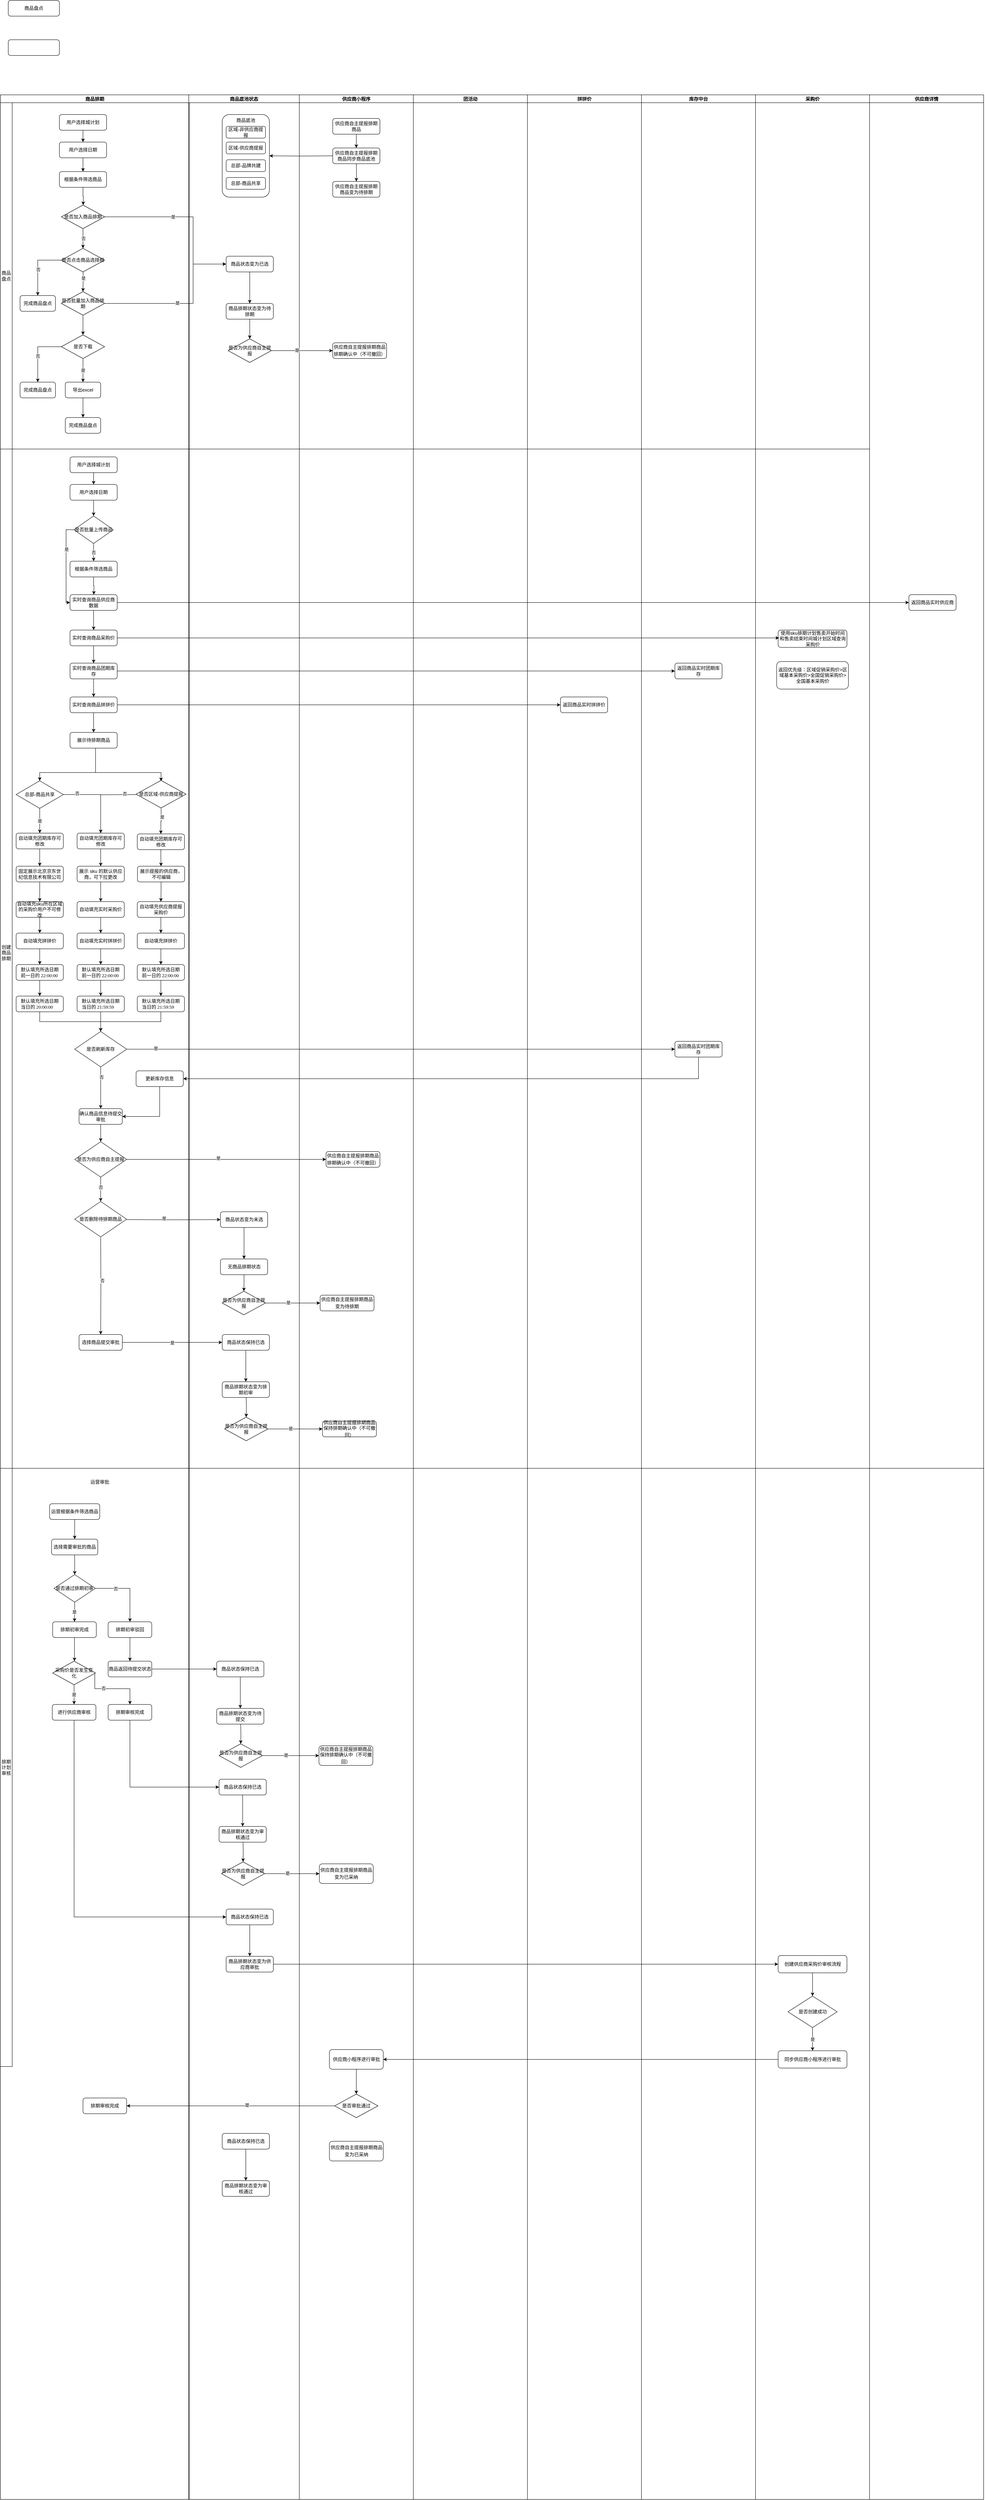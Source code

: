 <mxfile version="15.4.0" type="github">
  <diagram id="dv9ucSk6ubNpaDmdco6W" name="第 1 页">
    <mxGraphModel dx="2066" dy="1154" grid="1" gridSize="10" guides="1" tooltips="1" connect="1" arrows="1" fold="1" page="1" pageScale="1" pageWidth="827" pageHeight="1169" math="0" shadow="0">
      <root>
        <mxCell id="0" />
        <mxCell id="1" parent="0" />
        <mxCell id="j4kyOug0QfXY_9LdXEBC-1" value="商品排期" style="swimlane;startSize=20;" vertex="1" parent="1">
          <mxGeometry x="110" y="390" width="480" height="6110" as="geometry" />
        </mxCell>
        <mxCell id="j4kyOug0QfXY_9LdXEBC-13" value="" style="edgeStyle=orthogonalEdgeStyle;rounded=0;orthogonalLoop=1;jettySize=auto;html=1;" edge="1" parent="j4kyOug0QfXY_9LdXEBC-1" source="j4kyOug0QfXY_9LdXEBC-11" target="j4kyOug0QfXY_9LdXEBC-12">
          <mxGeometry relative="1" as="geometry" />
        </mxCell>
        <mxCell id="j4kyOug0QfXY_9LdXEBC-11" value="用户选择城计划" style="rounded=1;whiteSpace=wrap;html=1;" vertex="1" parent="j4kyOug0QfXY_9LdXEBC-1">
          <mxGeometry x="150" y="50" width="120" height="40" as="geometry" />
        </mxCell>
        <mxCell id="j4kyOug0QfXY_9LdXEBC-15" value="" style="edgeStyle=orthogonalEdgeStyle;rounded=0;orthogonalLoop=1;jettySize=auto;html=1;" edge="1" parent="j4kyOug0QfXY_9LdXEBC-1" source="j4kyOug0QfXY_9LdXEBC-12" target="j4kyOug0QfXY_9LdXEBC-14">
          <mxGeometry relative="1" as="geometry" />
        </mxCell>
        <mxCell id="j4kyOug0QfXY_9LdXEBC-12" value="用户选择日期" style="rounded=1;whiteSpace=wrap;html=1;" vertex="1" parent="j4kyOug0QfXY_9LdXEBC-1">
          <mxGeometry x="150" y="120" width="120" height="40" as="geometry" />
        </mxCell>
        <mxCell id="j4kyOug0QfXY_9LdXEBC-17" value="" style="edgeStyle=orthogonalEdgeStyle;rounded=0;orthogonalLoop=1;jettySize=auto;html=1;" edge="1" parent="j4kyOug0QfXY_9LdXEBC-1" source="j4kyOug0QfXY_9LdXEBC-14">
          <mxGeometry relative="1" as="geometry">
            <mxPoint x="210.5" y="280" as="targetPoint" />
          </mxGeometry>
        </mxCell>
        <mxCell id="j4kyOug0QfXY_9LdXEBC-14" value="根据条件筛选商品" style="rounded=1;whiteSpace=wrap;html=1;" vertex="1" parent="j4kyOug0QfXY_9LdXEBC-1">
          <mxGeometry x="150" y="195" width="120" height="40" as="geometry" />
        </mxCell>
        <mxCell id="j4kyOug0QfXY_9LdXEBC-24" value="否" style="edgeStyle=orthogonalEdgeStyle;rounded=0;orthogonalLoop=1;jettySize=auto;html=1;entryX=0.5;entryY=0;entryDx=0;entryDy=0;" edge="1" parent="j4kyOug0QfXY_9LdXEBC-1" source="j4kyOug0QfXY_9LdXEBC-20">
          <mxGeometry relative="1" as="geometry">
            <mxPoint x="210" y="390" as="targetPoint" />
          </mxGeometry>
        </mxCell>
        <mxCell id="j4kyOug0QfXY_9LdXEBC-20" value="是否加入商品排期" style="rhombus;whiteSpace=wrap;html=1;" vertex="1" parent="j4kyOug0QfXY_9LdXEBC-1">
          <mxGeometry x="155" y="280" width="110" height="60" as="geometry" />
        </mxCell>
        <mxCell id="j4kyOug0QfXY_9LdXEBC-27" value="是" style="edgeStyle=orthogonalEdgeStyle;rounded=0;orthogonalLoop=1;jettySize=auto;html=1;entryX=0.5;entryY=0;entryDx=0;entryDy=0;" edge="1" parent="j4kyOug0QfXY_9LdXEBC-1" target="j4kyOug0QfXY_9LdXEBC-26">
          <mxGeometry relative="1" as="geometry">
            <mxPoint x="210" y="430" as="sourcePoint" />
          </mxGeometry>
        </mxCell>
        <mxCell id="j4kyOug0QfXY_9LdXEBC-32" value="" style="edgeStyle=orthogonalEdgeStyle;rounded=0;orthogonalLoop=1;jettySize=auto;html=1;" edge="1" parent="j4kyOug0QfXY_9LdXEBC-1" source="j4kyOug0QfXY_9LdXEBC-26" target="j4kyOug0QfXY_9LdXEBC-31">
          <mxGeometry relative="1" as="geometry" />
        </mxCell>
        <mxCell id="j4kyOug0QfXY_9LdXEBC-26" value="是否批量加入商品排期" style="rhombus;whiteSpace=wrap;html=1;" vertex="1" parent="j4kyOug0QfXY_9LdXEBC-1">
          <mxGeometry x="155" y="500" width="110" height="60" as="geometry" />
        </mxCell>
        <mxCell id="j4kyOug0QfXY_9LdXEBC-38" style="edgeStyle=orthogonalEdgeStyle;rounded=0;orthogonalLoop=1;jettySize=auto;html=1;exitX=0;exitY=0.5;exitDx=0;exitDy=0;entryX=0.5;entryY=0;entryDx=0;entryDy=0;" edge="1" parent="j4kyOug0QfXY_9LdXEBC-1" source="j4kyOug0QfXY_9LdXEBC-31" target="j4kyOug0QfXY_9LdXEBC-37">
          <mxGeometry relative="1" as="geometry" />
        </mxCell>
        <mxCell id="j4kyOug0QfXY_9LdXEBC-39" value="否" style="edgeLabel;html=1;align=center;verticalAlign=middle;resizable=0;points=[];" vertex="1" connectable="0" parent="j4kyOug0QfXY_9LdXEBC-38">
          <mxGeometry x="0.111" relative="1" as="geometry">
            <mxPoint as="offset" />
          </mxGeometry>
        </mxCell>
        <mxCell id="j4kyOug0QfXY_9LdXEBC-43" value="是" style="edgeStyle=orthogonalEdgeStyle;rounded=0;orthogonalLoop=1;jettySize=auto;html=1;" edge="1" parent="j4kyOug0QfXY_9LdXEBC-1" source="j4kyOug0QfXY_9LdXEBC-31" target="j4kyOug0QfXY_9LdXEBC-42">
          <mxGeometry relative="1" as="geometry" />
        </mxCell>
        <mxCell id="j4kyOug0QfXY_9LdXEBC-31" value="是否下载" style="rhombus;whiteSpace=wrap;html=1;" vertex="1" parent="j4kyOug0QfXY_9LdXEBC-1">
          <mxGeometry x="155" y="610" width="110" height="60" as="geometry" />
        </mxCell>
        <mxCell id="j4kyOug0QfXY_9LdXEBC-35" style="edgeStyle=orthogonalEdgeStyle;rounded=0;orthogonalLoop=1;jettySize=auto;html=1;entryX=0.5;entryY=0;entryDx=0;entryDy=0;" edge="1" parent="j4kyOug0QfXY_9LdXEBC-1" source="j4kyOug0QfXY_9LdXEBC-33" target="j4kyOug0QfXY_9LdXEBC-34">
          <mxGeometry relative="1" as="geometry" />
        </mxCell>
        <mxCell id="j4kyOug0QfXY_9LdXEBC-36" value="否" style="edgeLabel;html=1;align=center;verticalAlign=middle;resizable=0;points=[];" vertex="1" connectable="0" parent="j4kyOug0QfXY_9LdXEBC-35">
          <mxGeometry x="0.12" y="1" relative="1" as="geometry">
            <mxPoint as="offset" />
          </mxGeometry>
        </mxCell>
        <mxCell id="j4kyOug0QfXY_9LdXEBC-33" value="是否点击商品选择框" style="rhombus;whiteSpace=wrap;html=1;" vertex="1" parent="j4kyOug0QfXY_9LdXEBC-1">
          <mxGeometry x="155" y="390" width="110" height="60" as="geometry" />
        </mxCell>
        <mxCell id="j4kyOug0QfXY_9LdXEBC-34" value="完成商品盘点" style="rounded=1;whiteSpace=wrap;html=1;" vertex="1" parent="j4kyOug0QfXY_9LdXEBC-1">
          <mxGeometry x="50" y="510" width="90" height="40" as="geometry" />
        </mxCell>
        <mxCell id="j4kyOug0QfXY_9LdXEBC-37" value="完成商品盘点" style="rounded=1;whiteSpace=wrap;html=1;" vertex="1" parent="j4kyOug0QfXY_9LdXEBC-1">
          <mxGeometry x="50" y="730" width="90" height="40" as="geometry" />
        </mxCell>
        <mxCell id="j4kyOug0QfXY_9LdXEBC-45" value="" style="edgeStyle=orthogonalEdgeStyle;rounded=0;orthogonalLoop=1;jettySize=auto;html=1;" edge="1" parent="j4kyOug0QfXY_9LdXEBC-1" source="j4kyOug0QfXY_9LdXEBC-42" target="j4kyOug0QfXY_9LdXEBC-44">
          <mxGeometry relative="1" as="geometry" />
        </mxCell>
        <mxCell id="j4kyOug0QfXY_9LdXEBC-42" value="导出excel" style="rounded=1;whiteSpace=wrap;html=1;" vertex="1" parent="j4kyOug0QfXY_9LdXEBC-1">
          <mxGeometry x="165" y="730" width="90" height="40" as="geometry" />
        </mxCell>
        <mxCell id="j4kyOug0QfXY_9LdXEBC-44" value="完成商品盘点" style="rounded=1;whiteSpace=wrap;html=1;" vertex="1" parent="j4kyOug0QfXY_9LdXEBC-1">
          <mxGeometry x="165" y="820" width="90" height="40" as="geometry" />
        </mxCell>
        <mxCell id="j4kyOug0QfXY_9LdXEBC-92" value="用户选择城计划" style="rounded=1;whiteSpace=wrap;html=1;" vertex="1" parent="j4kyOug0QfXY_9LdXEBC-1">
          <mxGeometry x="177" y="920" width="120" height="40" as="geometry" />
        </mxCell>
        <mxCell id="j4kyOug0QfXY_9LdXEBC-254" style="edgeStyle=orthogonalEdgeStyle;rounded=0;orthogonalLoop=1;jettySize=auto;html=1;entryX=0.5;entryY=0;entryDx=0;entryDy=0;endArrow=classic;endFill=1;" edge="1" parent="j4kyOug0QfXY_9LdXEBC-1" source="j4kyOug0QfXY_9LdXEBC-94" target="j4kyOug0QfXY_9LdXEBC-251">
          <mxGeometry relative="1" as="geometry" />
        </mxCell>
        <mxCell id="j4kyOug0QfXY_9LdXEBC-94" value="用户选择日期" style="rounded=1;whiteSpace=wrap;html=1;" vertex="1" parent="j4kyOug0QfXY_9LdXEBC-1">
          <mxGeometry x="177" y="990" width="120" height="40" as="geometry" />
        </mxCell>
        <mxCell id="j4kyOug0QfXY_9LdXEBC-91" value="" style="edgeStyle=orthogonalEdgeStyle;rounded=0;orthogonalLoop=1;jettySize=auto;html=1;" edge="1" parent="j4kyOug0QfXY_9LdXEBC-1" source="j4kyOug0QfXY_9LdXEBC-92" target="j4kyOug0QfXY_9LdXEBC-94">
          <mxGeometry relative="1" as="geometry" />
        </mxCell>
        <mxCell id="j4kyOug0QfXY_9LdXEBC-95" value="" style="edgeStyle=orthogonalEdgeStyle;rounded=0;orthogonalLoop=1;jettySize=auto;html=1;" edge="1" parent="j4kyOug0QfXY_9LdXEBC-1" source="j4kyOug0QfXY_9LdXEBC-96">
          <mxGeometry relative="1" as="geometry">
            <mxPoint x="237.5" y="1270" as="targetPoint" />
          </mxGeometry>
        </mxCell>
        <mxCell id="j4kyOug0QfXY_9LdXEBC-96" value="根据条件筛选商品" style="rounded=1;whiteSpace=wrap;html=1;" vertex="1" parent="j4kyOug0QfXY_9LdXEBC-1">
          <mxGeometry x="177" y="1185" width="120" height="40" as="geometry" />
        </mxCell>
        <mxCell id="j4kyOug0QfXY_9LdXEBC-102" style="edgeStyle=orthogonalEdgeStyle;rounded=0;orthogonalLoop=1;jettySize=auto;html=1;entryX=0.5;entryY=0;entryDx=0;entryDy=0;endArrow=classic;endFill=1;" edge="1" parent="j4kyOug0QfXY_9LdXEBC-1" source="j4kyOug0QfXY_9LdXEBC-100" target="j4kyOug0QfXY_9LdXEBC-101">
          <mxGeometry relative="1" as="geometry" />
        </mxCell>
        <mxCell id="j4kyOug0QfXY_9LdXEBC-100" value="实时查询商品供应商数据" style="rounded=1;whiteSpace=wrap;html=1;" vertex="1" parent="j4kyOug0QfXY_9LdXEBC-1">
          <mxGeometry x="177" y="1270" width="120" height="40" as="geometry" />
        </mxCell>
        <mxCell id="j4kyOug0QfXY_9LdXEBC-114" style="edgeStyle=orthogonalEdgeStyle;rounded=0;orthogonalLoop=1;jettySize=auto;html=1;entryX=0.5;entryY=0;entryDx=0;entryDy=0;endArrow=classic;endFill=1;" edge="1" parent="j4kyOug0QfXY_9LdXEBC-1" source="j4kyOug0QfXY_9LdXEBC-101" target="j4kyOug0QfXY_9LdXEBC-107">
          <mxGeometry relative="1" as="geometry" />
        </mxCell>
        <mxCell id="j4kyOug0QfXY_9LdXEBC-101" value="实时查询商品采购价" style="rounded=1;whiteSpace=wrap;html=1;" vertex="1" parent="j4kyOug0QfXY_9LdXEBC-1">
          <mxGeometry x="177" y="1360" width="120" height="40" as="geometry" />
        </mxCell>
        <mxCell id="j4kyOug0QfXY_9LdXEBC-210" style="edgeStyle=orthogonalEdgeStyle;rounded=0;orthogonalLoop=1;jettySize=auto;html=1;endArrow=classic;endFill=1;" edge="1" parent="j4kyOug0QfXY_9LdXEBC-1" source="j4kyOug0QfXY_9LdXEBC-103" target="j4kyOug0QfXY_9LdXEBC-209">
          <mxGeometry relative="1" as="geometry" />
        </mxCell>
        <mxCell id="j4kyOug0QfXY_9LdXEBC-103" value="&lt;span&gt;实时查询商品拼拼价&lt;/span&gt;" style="rounded=1;whiteSpace=wrap;html=1;" vertex="1" parent="j4kyOug0QfXY_9LdXEBC-1">
          <mxGeometry x="177" y="1530" width="120" height="40" as="geometry" />
        </mxCell>
        <mxCell id="j4kyOug0QfXY_9LdXEBC-115" style="edgeStyle=orthogonalEdgeStyle;rounded=0;orthogonalLoop=1;jettySize=auto;html=1;entryX=0.5;entryY=0;entryDx=0;entryDy=0;endArrow=classic;endFill=1;" edge="1" parent="j4kyOug0QfXY_9LdXEBC-1" source="j4kyOug0QfXY_9LdXEBC-107" target="j4kyOug0QfXY_9LdXEBC-103">
          <mxGeometry relative="1" as="geometry" />
        </mxCell>
        <mxCell id="j4kyOug0QfXY_9LdXEBC-107" value="实时查询商品团期库存" style="rounded=1;whiteSpace=wrap;html=1;" vertex="1" parent="j4kyOug0QfXY_9LdXEBC-1">
          <mxGeometry x="177" y="1444" width="120" height="40" as="geometry" />
        </mxCell>
        <mxCell id="j4kyOug0QfXY_9LdXEBC-77" value="创建商品排期" style="rounded=0;whiteSpace=wrap;html=1;" vertex="1" parent="j4kyOug0QfXY_9LdXEBC-1">
          <mxGeometry y="870" width="30" height="2620" as="geometry" />
        </mxCell>
        <mxCell id="j4kyOug0QfXY_9LdXEBC-6" value="商品盘点" style="rounded=0;whiteSpace=wrap;html=1;" vertex="1" parent="j4kyOug0QfXY_9LdXEBC-1">
          <mxGeometry y="20" width="30" height="880" as="geometry" />
        </mxCell>
        <mxCell id="j4kyOug0QfXY_9LdXEBC-189" style="edgeStyle=orthogonalEdgeStyle;rounded=0;orthogonalLoop=1;jettySize=auto;html=1;entryX=0.5;entryY=0;entryDx=0;entryDy=0;endArrow=classic;endFill=1;" edge="1" parent="j4kyOug0QfXY_9LdXEBC-1">
          <mxGeometry relative="1" as="geometry">
            <mxPoint x="242" y="1702" as="sourcePoint" />
            <mxPoint x="408.5" y="1744" as="targetPoint" />
            <Array as="points">
              <mxPoint x="242" y="1722" />
              <mxPoint x="409" y="1722" />
            </Array>
          </mxGeometry>
        </mxCell>
        <mxCell id="j4kyOug0QfXY_9LdXEBC-190" style="edgeStyle=orthogonalEdgeStyle;rounded=0;orthogonalLoop=1;jettySize=auto;html=1;entryX=0.5;entryY=0;entryDx=0;entryDy=0;endArrow=classic;endFill=1;exitX=0.5;exitY=1;exitDx=0;exitDy=0;" edge="1" parent="j4kyOug0QfXY_9LdXEBC-1" source="j4kyOug0QfXY_9LdXEBC-209">
          <mxGeometry relative="1" as="geometry">
            <mxPoint x="237" y="1660" as="sourcePoint" />
            <mxPoint x="100" y="1743" as="targetPoint" />
            <Array as="points">
              <mxPoint x="242" y="1660" />
              <mxPoint x="242" y="1722" />
              <mxPoint x="100" y="1722" />
            </Array>
          </mxGeometry>
        </mxCell>
        <mxCell id="j4kyOug0QfXY_9LdXEBC-194" value="总部-商品共享" style="rhombus;whiteSpace=wrap;html=1;" vertex="1" parent="j4kyOug0QfXY_9LdXEBC-1">
          <mxGeometry x="40" y="1743" width="120" height="70" as="geometry" />
        </mxCell>
        <mxCell id="j4kyOug0QfXY_9LdXEBC-199" value="是否区域-供应商提报" style="rhombus;whiteSpace=wrap;html=1;" vertex="1" parent="j4kyOug0QfXY_9LdXEBC-1">
          <mxGeometry x="345" y="1742" width="127" height="70" as="geometry" />
        </mxCell>
        <mxCell id="j4kyOug0QfXY_9LdXEBC-211" style="edgeStyle=orthogonalEdgeStyle;rounded=0;orthogonalLoop=1;jettySize=auto;html=1;entryX=0.5;entryY=0;entryDx=0;entryDy=0;endArrow=classic;endFill=1;" edge="1" parent="j4kyOug0QfXY_9LdXEBC-1" source="j4kyOug0QfXY_9LdXEBC-200" target="j4kyOug0QfXY_9LdXEBC-201">
          <mxGeometry relative="1" as="geometry" />
        </mxCell>
        <mxCell id="j4kyOug0QfXY_9LdXEBC-200" value="自动填充团期库存可修改" style="rounded=1;whiteSpace=wrap;html=1;" vertex="1" parent="j4kyOug0QfXY_9LdXEBC-1">
          <mxGeometry x="40" y="1876" width="120" height="40" as="geometry" />
        </mxCell>
        <mxCell id="j4kyOug0QfXY_9LdXEBC-191" value="是" style="edgeStyle=orthogonalEdgeStyle;rounded=0;orthogonalLoop=1;jettySize=auto;html=1;entryX=0.5;entryY=0;entryDx=0;entryDy=0;endArrow=classic;endFill=1;" edge="1" parent="j4kyOug0QfXY_9LdXEBC-1" source="j4kyOug0QfXY_9LdXEBC-194" target="j4kyOug0QfXY_9LdXEBC-200">
          <mxGeometry relative="1" as="geometry" />
        </mxCell>
        <mxCell id="j4kyOug0QfXY_9LdXEBC-212" style="edgeStyle=orthogonalEdgeStyle;rounded=0;orthogonalLoop=1;jettySize=auto;html=1;entryX=0.5;entryY=0;entryDx=0;entryDy=0;endArrow=classic;endFill=1;" edge="1" parent="j4kyOug0QfXY_9LdXEBC-1" source="j4kyOug0QfXY_9LdXEBC-201" target="j4kyOug0QfXY_9LdXEBC-202">
          <mxGeometry relative="1" as="geometry" />
        </mxCell>
        <mxCell id="j4kyOug0QfXY_9LdXEBC-201" value="固定展示北京京东世纪信息技术有限公司" style="rounded=1;whiteSpace=wrap;html=1;" vertex="1" parent="j4kyOug0QfXY_9LdXEBC-1">
          <mxGeometry x="40" y="1960" width="120" height="40" as="geometry" />
        </mxCell>
        <mxCell id="j4kyOug0QfXY_9LdXEBC-218" value="" style="edgeStyle=orthogonalEdgeStyle;rounded=0;orthogonalLoop=1;jettySize=auto;html=1;endArrow=classic;endFill=1;" edge="1" parent="j4kyOug0QfXY_9LdXEBC-1" source="j4kyOug0QfXY_9LdXEBC-202" target="j4kyOug0QfXY_9LdXEBC-217">
          <mxGeometry relative="1" as="geometry" />
        </mxCell>
        <mxCell id="j4kyOug0QfXY_9LdXEBC-202" value="自动填充sku所在区域的采购价用户不可修改" style="rounded=1;whiteSpace=wrap;html=1;" vertex="1" parent="j4kyOug0QfXY_9LdXEBC-1">
          <mxGeometry x="40" y="2050" width="120" height="40" as="geometry" />
        </mxCell>
        <mxCell id="j4kyOug0QfXY_9LdXEBC-215" style="edgeStyle=orthogonalEdgeStyle;rounded=0;orthogonalLoop=1;jettySize=auto;html=1;entryX=0.5;entryY=0;entryDx=0;entryDy=0;endArrow=classic;endFill=1;" edge="1" parent="j4kyOug0QfXY_9LdXEBC-1" source="j4kyOug0QfXY_9LdXEBC-203" target="j4kyOug0QfXY_9LdXEBC-204">
          <mxGeometry relative="1" as="geometry" />
        </mxCell>
        <mxCell id="j4kyOug0QfXY_9LdXEBC-203" value="自动填充团期库存可修改" style="rounded=1;whiteSpace=wrap;html=1;" vertex="1" parent="j4kyOug0QfXY_9LdXEBC-1">
          <mxGeometry x="348" y="1878" width="120" height="40" as="geometry" />
        </mxCell>
        <mxCell id="j4kyOug0QfXY_9LdXEBC-197" style="edgeStyle=orthogonalEdgeStyle;rounded=0;orthogonalLoop=1;jettySize=auto;html=1;entryX=0.5;entryY=0;entryDx=0;entryDy=0;endArrow=classic;endFill=1;" edge="1" parent="j4kyOug0QfXY_9LdXEBC-1" target="j4kyOug0QfXY_9LdXEBC-203">
          <mxGeometry relative="1" as="geometry">
            <mxPoint x="408.5" y="1813" as="sourcePoint" />
          </mxGeometry>
        </mxCell>
        <mxCell id="j4kyOug0QfXY_9LdXEBC-198" value="是" style="edgeLabel;html=1;align=center;verticalAlign=middle;resizable=0;points=[];" vertex="1" connectable="0" parent="j4kyOug0QfXY_9LdXEBC-197">
          <mxGeometry x="-0.328" y="2" relative="1" as="geometry">
            <mxPoint as="offset" />
          </mxGeometry>
        </mxCell>
        <mxCell id="j4kyOug0QfXY_9LdXEBC-216" style="edgeStyle=orthogonalEdgeStyle;rounded=0;orthogonalLoop=1;jettySize=auto;html=1;entryX=0.5;entryY=0;entryDx=0;entryDy=0;endArrow=classic;endFill=1;" edge="1" parent="j4kyOug0QfXY_9LdXEBC-1" source="j4kyOug0QfXY_9LdXEBC-204" target="j4kyOug0QfXY_9LdXEBC-205">
          <mxGeometry relative="1" as="geometry" />
        </mxCell>
        <mxCell id="j4kyOug0QfXY_9LdXEBC-204" value="&lt;br&gt;&lt;span style=&quot;background-color: rgb(255 , 255 , 255)&quot;&gt;展示提报的供应商，&lt;/span&gt;&lt;span style=&quot;background-color: rgb(255 , 255 , 255)&quot;&gt;不可编辑&lt;/span&gt;&lt;span style=&quot;background-color: rgb(255 , 255 , 255)&quot;&gt;&lt;br&gt;&lt;/span&gt;&lt;div class=&quot;page&quot; title=&quot;Page 9&quot;&gt;&lt;br&gt;		&lt;/div&gt;" style="rounded=1;whiteSpace=wrap;html=1;" vertex="1" parent="j4kyOug0QfXY_9LdXEBC-1">
          <mxGeometry x="348.5" y="1960" width="120" height="40" as="geometry" />
        </mxCell>
        <mxCell id="j4kyOug0QfXY_9LdXEBC-227" style="edgeStyle=orthogonalEdgeStyle;rounded=0;orthogonalLoop=1;jettySize=auto;html=1;entryX=0.5;entryY=0;entryDx=0;entryDy=0;endArrow=classic;endFill=1;" edge="1" parent="j4kyOug0QfXY_9LdXEBC-1" source="j4kyOug0QfXY_9LdXEBC-205" target="j4kyOug0QfXY_9LdXEBC-224">
          <mxGeometry relative="1" as="geometry" />
        </mxCell>
        <mxCell id="j4kyOug0QfXY_9LdXEBC-205" value="自动填充供应商提报采购价" style="rounded=1;whiteSpace=wrap;html=1;" vertex="1" parent="j4kyOug0QfXY_9LdXEBC-1">
          <mxGeometry x="348" y="2050" width="120" height="40" as="geometry" />
        </mxCell>
        <mxCell id="j4kyOug0QfXY_9LdXEBC-213" style="edgeStyle=orthogonalEdgeStyle;rounded=0;orthogonalLoop=1;jettySize=auto;html=1;entryX=0.5;entryY=0;entryDx=0;entryDy=0;endArrow=classic;endFill=1;" edge="1" parent="j4kyOug0QfXY_9LdXEBC-1" source="j4kyOug0QfXY_9LdXEBC-206" target="j4kyOug0QfXY_9LdXEBC-207">
          <mxGeometry relative="1" as="geometry" />
        </mxCell>
        <mxCell id="j4kyOug0QfXY_9LdXEBC-206" value="自动填充团期库存可修改" style="rounded=1;whiteSpace=wrap;html=1;" vertex="1" parent="j4kyOug0QfXY_9LdXEBC-1">
          <mxGeometry x="195" y="1876" width="120" height="40" as="geometry" />
        </mxCell>
        <mxCell id="j4kyOug0QfXY_9LdXEBC-192" style="edgeStyle=orthogonalEdgeStyle;rounded=0;orthogonalLoop=1;jettySize=auto;html=1;entryX=0.5;entryY=0;entryDx=0;entryDy=0;endArrow=classic;endFill=1;" edge="1" parent="j4kyOug0QfXY_9LdXEBC-1" source="j4kyOug0QfXY_9LdXEBC-194" target="j4kyOug0QfXY_9LdXEBC-206">
          <mxGeometry relative="1" as="geometry" />
        </mxCell>
        <mxCell id="j4kyOug0QfXY_9LdXEBC-193" value="否" style="edgeLabel;html=1;align=center;verticalAlign=middle;resizable=0;points=[];" vertex="1" connectable="0" parent="j4kyOug0QfXY_9LdXEBC-192">
          <mxGeometry x="-0.637" y="3" relative="1" as="geometry">
            <mxPoint as="offset" />
          </mxGeometry>
        </mxCell>
        <mxCell id="j4kyOug0QfXY_9LdXEBC-195" style="edgeStyle=orthogonalEdgeStyle;rounded=0;orthogonalLoop=1;jettySize=auto;html=1;entryX=0.5;entryY=0;entryDx=0;entryDy=0;endArrow=classic;endFill=1;" edge="1" parent="j4kyOug0QfXY_9LdXEBC-1" target="j4kyOug0QfXY_9LdXEBC-206">
          <mxGeometry relative="1" as="geometry">
            <mxPoint x="345" y="1778" as="sourcePoint" />
          </mxGeometry>
        </mxCell>
        <mxCell id="j4kyOug0QfXY_9LdXEBC-196" value="否" style="edgeLabel;html=1;align=center;verticalAlign=middle;resizable=0;points=[];" vertex="1" connectable="0" parent="j4kyOug0QfXY_9LdXEBC-195">
          <mxGeometry x="-0.692" y="-2" relative="1" as="geometry">
            <mxPoint as="offset" />
          </mxGeometry>
        </mxCell>
        <mxCell id="j4kyOug0QfXY_9LdXEBC-214" style="edgeStyle=orthogonalEdgeStyle;rounded=0;orthogonalLoop=1;jettySize=auto;html=1;entryX=0.5;entryY=0;entryDx=0;entryDy=0;endArrow=classic;endFill=1;" edge="1" parent="j4kyOug0QfXY_9LdXEBC-1" source="j4kyOug0QfXY_9LdXEBC-207" target="j4kyOug0QfXY_9LdXEBC-208">
          <mxGeometry relative="1" as="geometry" />
        </mxCell>
        <mxCell id="j4kyOug0QfXY_9LdXEBC-207" value="&lt;span style=&quot;background-color: rgb(255 , 255 , 255)&quot;&gt;展示 &lt;/span&gt;&lt;span style=&quot;background-color: rgb(255 , 255 , 255)&quot;&gt;s&lt;/span&gt;&lt;span style=&quot;background-color: rgb(255 , 255 , 255)&quot;&gt;k&lt;/span&gt;&lt;span style=&quot;background-color: rgb(255 , 255 , 255)&quot;&gt;u &lt;/span&gt;&lt;span style=&quot;background-color: rgb(255 , 255 , 255)&quot;&gt;的&lt;/span&gt;&lt;span style=&quot;background-color: rgb(255 , 255 , 255)&quot;&gt;默认&lt;/span&gt;&lt;span style=&quot;background-color: rgb(255 , 255 , 255)&quot;&gt;供&lt;/span&gt;&lt;span style=&quot;background-color: rgb(255 , 255 , 255)&quot;&gt;应商，&lt;/span&gt;&lt;span style=&quot;background-color: rgb(255 , 255 , 255)&quot;&gt;可&lt;/span&gt;&lt;span style=&quot;background-color: rgb(255 , 255 , 255)&quot;&gt;下&lt;/span&gt;&lt;span style=&quot;background-color: rgb(255 , 255 , 255)&quot;&gt;拉&lt;/span&gt;&lt;span style=&quot;background-color: rgb(255 , 255 , 255)&quot;&gt;更&lt;/span&gt;&lt;span style=&quot;background-color: rgb(255 , 255 , 255)&quot;&gt;改&lt;/span&gt;&lt;span style=&quot;background-color: rgb(255 , 255 , 255)&quot;&gt;&lt;br&gt;&lt;/span&gt;" style="rounded=1;whiteSpace=wrap;html=1;" vertex="1" parent="j4kyOug0QfXY_9LdXEBC-1">
          <mxGeometry x="195" y="1960" width="120" height="40" as="geometry" />
        </mxCell>
        <mxCell id="j4kyOug0QfXY_9LdXEBC-208" value="自动填充实时采购价" style="rounded=1;whiteSpace=wrap;html=1;" vertex="1" parent="j4kyOug0QfXY_9LdXEBC-1">
          <mxGeometry x="195" y="2050" width="120" height="40" as="geometry" />
        </mxCell>
        <mxCell id="j4kyOug0QfXY_9LdXEBC-209" value="展示待排期商品" style="rounded=1;whiteSpace=wrap;html=1;" vertex="1" parent="j4kyOug0QfXY_9LdXEBC-1">
          <mxGeometry x="177" y="1620" width="120" height="40" as="geometry" />
        </mxCell>
        <mxCell id="j4kyOug0QfXY_9LdXEBC-220" style="edgeStyle=orthogonalEdgeStyle;rounded=0;orthogonalLoop=1;jettySize=auto;html=1;entryX=0.5;entryY=0;entryDx=0;entryDy=0;endArrow=classic;endFill=1;" edge="1" parent="j4kyOug0QfXY_9LdXEBC-1" source="j4kyOug0QfXY_9LdXEBC-217" target="j4kyOug0QfXY_9LdXEBC-219">
          <mxGeometry relative="1" as="geometry" />
        </mxCell>
        <mxCell id="j4kyOug0QfXY_9LdXEBC-217" value="自动填充拼拼价" style="rounded=1;whiteSpace=wrap;html=1;" vertex="1" parent="j4kyOug0QfXY_9LdXEBC-1">
          <mxGeometry x="40" y="2130" width="120" height="40" as="geometry" />
        </mxCell>
        <mxCell id="j4kyOug0QfXY_9LdXEBC-223" value="" style="edgeStyle=orthogonalEdgeStyle;rounded=0;orthogonalLoop=1;jettySize=auto;html=1;endArrow=classic;endFill=1;" edge="1" parent="j4kyOug0QfXY_9LdXEBC-1" source="j4kyOug0QfXY_9LdXEBC-219" target="j4kyOug0QfXY_9LdXEBC-222">
          <mxGeometry relative="1" as="geometry" />
        </mxCell>
        <mxCell id="j4kyOug0QfXY_9LdXEBC-219" value="&lt;br class=&quot;Apple-interchange-newline&quot;&gt;&lt;br style=&quot;text-align: left&quot;&gt;&lt;div class=&quot;layoutArea&quot; style=&quot;text-align: left&quot;&gt;&lt;div class=&quot;column&quot;&gt;&lt;p&gt;&lt;span style=&quot;font-family: &amp;#34;simsun&amp;#34;&quot;&gt;默认&lt;/span&gt;&lt;span style=&quot;font-family: &amp;#34;simsun&amp;#34;&quot;&gt;填充&lt;/span&gt;&lt;span style=&quot;font-family: &amp;#34;simsun&amp;#34;&quot;&gt;所&lt;/span&gt;&lt;span style=&quot;font-family: &amp;#34;simsun&amp;#34;&quot;&gt;选&lt;/span&gt;&lt;span style=&quot;font-family: &amp;#34;simsun&amp;#34;&quot;&gt;日&lt;/span&gt;&lt;span style=&quot;font-family: &amp;#34;simsun&amp;#34;&quot;&gt;期&lt;br&gt;前&lt;/span&gt;&lt;span style=&quot;font-family: &amp;#34;simsun&amp;#34;&quot;&gt;一日&lt;/span&gt;&lt;span style=&quot;font-family: &amp;#34;simsun&amp;#34;&quot;&gt;的 22&lt;/span&gt;&lt;span style=&quot;font-family: &amp;#34;simsun&amp;#34;&quot;&gt;:&lt;/span&gt;&lt;span style=&quot;font-family: &amp;#34;simsun&amp;#34;&quot;&gt;00&lt;/span&gt;&lt;span style=&quot;font-family: &amp;#34;simsun&amp;#34;&quot;&gt;:&lt;/span&gt;&lt;span style=&quot;font-family: &amp;#34;simsun&amp;#34;&quot;&gt;00&lt;br&gt;&lt;/span&gt;&lt;/p&gt;&lt;br&gt;&lt;/div&gt;&lt;br&gt;&lt;/div&gt;" style="rounded=1;whiteSpace=wrap;html=1;" vertex="1" parent="j4kyOug0QfXY_9LdXEBC-1">
          <mxGeometry x="40" y="2210" width="120" height="40" as="geometry" />
        </mxCell>
        <mxCell id="j4kyOug0QfXY_9LdXEBC-241" style="edgeStyle=orthogonalEdgeStyle;rounded=0;orthogonalLoop=1;jettySize=auto;html=1;entryX=0.5;entryY=0;entryDx=0;entryDy=0;endArrow=classic;endFill=1;exitX=0.5;exitY=1;exitDx=0;exitDy=0;" edge="1" parent="j4kyOug0QfXY_9LdXEBC-1" source="j4kyOug0QfXY_9LdXEBC-222" target="j4kyOug0QfXY_9LdXEBC-238">
          <mxGeometry relative="1" as="geometry" />
        </mxCell>
        <mxCell id="j4kyOug0QfXY_9LdXEBC-222" value="&lt;br class=&quot;Apple-interchange-newline&quot;&gt;&lt;br style=&quot;text-align: left&quot;&gt;&lt;div class=&quot;layoutArea&quot; style=&quot;text-align: left&quot;&gt;&lt;div class=&quot;column&quot;&gt;&lt;p&gt;&lt;span style=&quot;font-family: &amp;#34;simsun&amp;#34;&quot;&gt;默认&lt;/span&gt;&lt;span style=&quot;font-family: &amp;#34;simsun&amp;#34;&quot;&gt;填充&lt;/span&gt;&lt;span style=&quot;font-family: &amp;#34;simsun&amp;#34;&quot;&gt;所&lt;/span&gt;&lt;span style=&quot;font-family: &amp;#34;simsun&amp;#34;&quot;&gt;选&lt;/span&gt;&lt;span style=&quot;font-family: &amp;#34;simsun&amp;#34;&quot;&gt;日&lt;/span&gt;&lt;span style=&quot;font-family: &amp;#34;simsun&amp;#34;&quot;&gt;期&lt;br&gt;&lt;/span&gt;&lt;span style=&quot;font-family: &amp;#34;simsun&amp;#34;&quot;&gt;当日&lt;/span&gt;&lt;span style=&quot;font-family: &amp;#34;simsun&amp;#34;&quot;&gt;的 20&lt;/span&gt;&lt;span style=&quot;font-family: &amp;#34;simsun&amp;#34;&quot;&gt;:&lt;/span&gt;&lt;span style=&quot;font-family: &amp;#34;simsun&amp;#34;&quot;&gt;00&lt;/span&gt;&lt;span style=&quot;font-family: &amp;#34;simsun&amp;#34;&quot;&gt;:&lt;/span&gt;&lt;span style=&quot;font-family: &amp;#34;simsun&amp;#34;&quot;&gt;00&lt;br&gt;&lt;/span&gt;&lt;/p&gt;&lt;br&gt;&lt;/div&gt;&lt;br&gt;&lt;/div&gt;" style="rounded=1;whiteSpace=wrap;html=1;" vertex="1" parent="j4kyOug0QfXY_9LdXEBC-1">
          <mxGeometry x="40" y="2290" width="120" height="40" as="geometry" />
        </mxCell>
        <mxCell id="j4kyOug0QfXY_9LdXEBC-228" value="" style="edgeStyle=orthogonalEdgeStyle;rounded=0;orthogonalLoop=1;jettySize=auto;html=1;endArrow=classic;endFill=1;" edge="1" parent="j4kyOug0QfXY_9LdXEBC-1" source="j4kyOug0QfXY_9LdXEBC-224" target="j4kyOug0QfXY_9LdXEBC-225">
          <mxGeometry relative="1" as="geometry" />
        </mxCell>
        <mxCell id="j4kyOug0QfXY_9LdXEBC-224" value="自动填充拼拼价" style="rounded=1;whiteSpace=wrap;html=1;" vertex="1" parent="j4kyOug0QfXY_9LdXEBC-1">
          <mxGeometry x="348" y="2130" width="120" height="40" as="geometry" />
        </mxCell>
        <mxCell id="j4kyOug0QfXY_9LdXEBC-229" value="" style="edgeStyle=orthogonalEdgeStyle;rounded=0;orthogonalLoop=1;jettySize=auto;html=1;endArrow=classic;endFill=1;" edge="1" parent="j4kyOug0QfXY_9LdXEBC-1" source="j4kyOug0QfXY_9LdXEBC-225" target="j4kyOug0QfXY_9LdXEBC-226">
          <mxGeometry relative="1" as="geometry" />
        </mxCell>
        <mxCell id="j4kyOug0QfXY_9LdXEBC-225" value="&lt;br class=&quot;Apple-interchange-newline&quot;&gt;&lt;br style=&quot;text-align: left&quot;&gt;&lt;div class=&quot;layoutArea&quot; style=&quot;text-align: left&quot;&gt;&lt;div class=&quot;column&quot;&gt;&lt;p&gt;&lt;span style=&quot;font-family: &amp;#34;simsun&amp;#34;&quot;&gt;默认&lt;/span&gt;&lt;span style=&quot;font-family: &amp;#34;simsun&amp;#34;&quot;&gt;填充&lt;/span&gt;&lt;span style=&quot;font-family: &amp;#34;simsun&amp;#34;&quot;&gt;所&lt;/span&gt;&lt;span style=&quot;font-family: &amp;#34;simsun&amp;#34;&quot;&gt;选&lt;/span&gt;&lt;span style=&quot;font-family: &amp;#34;simsun&amp;#34;&quot;&gt;日&lt;/span&gt;&lt;span style=&quot;font-family: &amp;#34;simsun&amp;#34;&quot;&gt;期&lt;br&gt;前&lt;/span&gt;&lt;span style=&quot;font-family: &amp;#34;simsun&amp;#34;&quot;&gt;一日&lt;/span&gt;&lt;span style=&quot;font-family: &amp;#34;simsun&amp;#34;&quot;&gt;的 22&lt;/span&gt;&lt;span style=&quot;font-family: &amp;#34;simsun&amp;#34;&quot;&gt;:&lt;/span&gt;&lt;span style=&quot;font-family: &amp;#34;simsun&amp;#34;&quot;&gt;00&lt;/span&gt;&lt;span style=&quot;font-family: &amp;#34;simsun&amp;#34;&quot;&gt;:&lt;/span&gt;&lt;span style=&quot;font-family: &amp;#34;simsun&amp;#34;&quot;&gt;00&lt;br&gt;&lt;/span&gt;&lt;/p&gt;&lt;br&gt;&lt;/div&gt;&lt;br&gt;&lt;/div&gt;" style="rounded=1;whiteSpace=wrap;html=1;" vertex="1" parent="j4kyOug0QfXY_9LdXEBC-1">
          <mxGeometry x="348" y="2210" width="120" height="40" as="geometry" />
        </mxCell>
        <mxCell id="j4kyOug0QfXY_9LdXEBC-244" style="edgeStyle=orthogonalEdgeStyle;rounded=0;orthogonalLoop=1;jettySize=auto;html=1;entryX=0.5;entryY=0;entryDx=0;entryDy=0;endArrow=classic;endFill=1;exitX=0.5;exitY=1;exitDx=0;exitDy=0;" edge="1" parent="j4kyOug0QfXY_9LdXEBC-1" source="j4kyOug0QfXY_9LdXEBC-226" target="j4kyOug0QfXY_9LdXEBC-238">
          <mxGeometry relative="1" as="geometry" />
        </mxCell>
        <mxCell id="j4kyOug0QfXY_9LdXEBC-226" value="&lt;br class=&quot;Apple-interchange-newline&quot;&gt;&lt;br style=&quot;text-align: left&quot;&gt;&lt;div class=&quot;layoutArea&quot; style=&quot;text-align: left&quot;&gt;&lt;div class=&quot;column&quot;&gt;&lt;p&gt;&lt;span style=&quot;font-family: &amp;#34;simsun&amp;#34;&quot;&gt;默认&lt;/span&gt;&lt;span style=&quot;font-family: &amp;#34;simsun&amp;#34;&quot;&gt;填充&lt;/span&gt;&lt;span style=&quot;font-family: &amp;#34;simsun&amp;#34;&quot;&gt;所&lt;/span&gt;&lt;span style=&quot;font-family: &amp;#34;simsun&amp;#34;&quot;&gt;选&lt;/span&gt;&lt;span style=&quot;font-family: &amp;#34;simsun&amp;#34;&quot;&gt;日&lt;/span&gt;&lt;span style=&quot;font-family: &amp;#34;simsun&amp;#34;&quot;&gt;期&lt;br&gt;&lt;/span&gt;&lt;span style=&quot;font-family: &amp;#34;simsun&amp;#34;&quot;&gt;当日&lt;/span&gt;&lt;span style=&quot;font-family: &amp;#34;simsun&amp;#34;&quot;&gt;的 21&lt;/span&gt;&lt;span style=&quot;font-family: &amp;#34;simsun&amp;#34;&quot;&gt;:&lt;/span&gt;&lt;span style=&quot;font-family: &amp;#34;simsun&amp;#34;&quot;&gt;59&lt;/span&gt;&lt;span style=&quot;font-family: &amp;#34;simsun&amp;#34;&quot;&gt;:&lt;/span&gt;&lt;span style=&quot;font-family: &amp;#34;simsun&amp;#34;&quot;&gt;59&lt;br&gt;&lt;/span&gt;&lt;/p&gt;&lt;br&gt;&lt;/div&gt;&lt;br&gt;&lt;/div&gt;" style="rounded=1;whiteSpace=wrap;html=1;" vertex="1" parent="j4kyOug0QfXY_9LdXEBC-1">
          <mxGeometry x="348" y="2290" width="120" height="40" as="geometry" />
        </mxCell>
        <mxCell id="j4kyOug0QfXY_9LdXEBC-231" value="自动填充实时拼拼价" style="rounded=1;whiteSpace=wrap;html=1;" vertex="1" parent="j4kyOug0QfXY_9LdXEBC-1">
          <mxGeometry x="195" y="2130" width="120" height="40" as="geometry" />
        </mxCell>
        <mxCell id="j4kyOug0QfXY_9LdXEBC-233" value="&lt;br class=&quot;Apple-interchange-newline&quot;&gt;&lt;br style=&quot;text-align: left&quot;&gt;&lt;div class=&quot;layoutArea&quot; style=&quot;text-align: left&quot;&gt;&lt;div class=&quot;column&quot;&gt;&lt;p&gt;&lt;span style=&quot;font-family: &amp;#34;simsun&amp;#34;&quot;&gt;默认&lt;/span&gt;&lt;span style=&quot;font-family: &amp;#34;simsun&amp;#34;&quot;&gt;填充&lt;/span&gt;&lt;span style=&quot;font-family: &amp;#34;simsun&amp;#34;&quot;&gt;所&lt;/span&gt;&lt;span style=&quot;font-family: &amp;#34;simsun&amp;#34;&quot;&gt;选&lt;/span&gt;&lt;span style=&quot;font-family: &amp;#34;simsun&amp;#34;&quot;&gt;日&lt;/span&gt;&lt;span style=&quot;font-family: &amp;#34;simsun&amp;#34;&quot;&gt;期&lt;br&gt;前&lt;/span&gt;&lt;span style=&quot;font-family: &amp;#34;simsun&amp;#34;&quot;&gt;一日&lt;/span&gt;&lt;span style=&quot;font-family: &amp;#34;simsun&amp;#34;&quot;&gt;的 22&lt;/span&gt;&lt;span style=&quot;font-family: &amp;#34;simsun&amp;#34;&quot;&gt;:&lt;/span&gt;&lt;span style=&quot;font-family: &amp;#34;simsun&amp;#34;&quot;&gt;00&lt;/span&gt;&lt;span style=&quot;font-family: &amp;#34;simsun&amp;#34;&quot;&gt;:&lt;/span&gt;&lt;span style=&quot;font-family: &amp;#34;simsun&amp;#34;&quot;&gt;00&lt;br&gt;&lt;/span&gt;&lt;/p&gt;&lt;br&gt;&lt;/div&gt;&lt;br&gt;&lt;/div&gt;" style="rounded=1;whiteSpace=wrap;html=1;" vertex="1" parent="j4kyOug0QfXY_9LdXEBC-1">
          <mxGeometry x="195" y="2210" width="120" height="40" as="geometry" />
        </mxCell>
        <mxCell id="j4kyOug0QfXY_9LdXEBC-230" value="" style="edgeStyle=orthogonalEdgeStyle;rounded=0;orthogonalLoop=1;jettySize=auto;html=1;endArrow=classic;endFill=1;" edge="1" parent="j4kyOug0QfXY_9LdXEBC-1" source="j4kyOug0QfXY_9LdXEBC-231" target="j4kyOug0QfXY_9LdXEBC-233">
          <mxGeometry relative="1" as="geometry" />
        </mxCell>
        <mxCell id="j4kyOug0QfXY_9LdXEBC-242" style="edgeStyle=orthogonalEdgeStyle;rounded=0;orthogonalLoop=1;jettySize=auto;html=1;entryX=0.5;entryY=0;entryDx=0;entryDy=0;endArrow=classic;endFill=1;" edge="1" parent="j4kyOug0QfXY_9LdXEBC-1" source="j4kyOug0QfXY_9LdXEBC-234" target="j4kyOug0QfXY_9LdXEBC-238">
          <mxGeometry relative="1" as="geometry" />
        </mxCell>
        <mxCell id="j4kyOug0QfXY_9LdXEBC-234" value="&lt;br class=&quot;Apple-interchange-newline&quot;&gt;&lt;br style=&quot;text-align: left&quot;&gt;&lt;div class=&quot;layoutArea&quot; style=&quot;text-align: left&quot;&gt;&lt;div class=&quot;column&quot;&gt;&lt;p&gt;&lt;span style=&quot;font-family: &amp;#34;simsun&amp;#34;&quot;&gt;默认&lt;/span&gt;&lt;span style=&quot;font-family: &amp;#34;simsun&amp;#34;&quot;&gt;填充&lt;/span&gt;&lt;span style=&quot;font-family: &amp;#34;simsun&amp;#34;&quot;&gt;所&lt;/span&gt;&lt;span style=&quot;font-family: &amp;#34;simsun&amp;#34;&quot;&gt;选&lt;/span&gt;&lt;span style=&quot;font-family: &amp;#34;simsun&amp;#34;&quot;&gt;日&lt;/span&gt;&lt;span style=&quot;font-family: &amp;#34;simsun&amp;#34;&quot;&gt;期&lt;br&gt;&lt;/span&gt;&lt;span style=&quot;font-family: &amp;#34;simsun&amp;#34;&quot;&gt;当日&lt;/span&gt;&lt;span style=&quot;font-family: &amp;#34;simsun&amp;#34;&quot;&gt;的 21&lt;/span&gt;&lt;span style=&quot;font-family: &amp;#34;simsun&amp;#34;&quot;&gt;:&lt;/span&gt;&lt;span style=&quot;font-family: &amp;#34;simsun&amp;#34;&quot;&gt;59&lt;/span&gt;&lt;span style=&quot;font-family: &amp;#34;simsun&amp;#34;&quot;&gt;:&lt;/span&gt;&lt;span style=&quot;font-family: &amp;#34;simsun&amp;#34;&quot;&gt;59&lt;br&gt;&lt;/span&gt;&lt;/p&gt;&lt;br&gt;&lt;/div&gt;&lt;br&gt;&lt;/div&gt;" style="rounded=1;whiteSpace=wrap;html=1;" vertex="1" parent="j4kyOug0QfXY_9LdXEBC-1">
          <mxGeometry x="195" y="2290" width="120" height="40" as="geometry" />
        </mxCell>
        <mxCell id="j4kyOug0QfXY_9LdXEBC-232" value="" style="edgeStyle=orthogonalEdgeStyle;rounded=0;orthogonalLoop=1;jettySize=auto;html=1;endArrow=classic;endFill=1;" edge="1" parent="j4kyOug0QfXY_9LdXEBC-1" source="j4kyOug0QfXY_9LdXEBC-233" target="j4kyOug0QfXY_9LdXEBC-234">
          <mxGeometry relative="1" as="geometry" />
        </mxCell>
        <mxCell id="j4kyOug0QfXY_9LdXEBC-236" style="edgeStyle=orthogonalEdgeStyle;rounded=0;orthogonalLoop=1;jettySize=auto;html=1;entryX=0.5;entryY=0;entryDx=0;entryDy=0;endArrow=classic;endFill=1;exitX=0.5;exitY=1;exitDx=0;exitDy=0;" edge="1" parent="j4kyOug0QfXY_9LdXEBC-1" source="j4kyOug0QfXY_9LdXEBC-208" target="j4kyOug0QfXY_9LdXEBC-231">
          <mxGeometry relative="1" as="geometry">
            <mxPoint x="398" y="2100" as="sourcePoint" />
            <mxPoint x="398" y="2140" as="targetPoint" />
          </mxGeometry>
        </mxCell>
        <mxCell id="j4kyOug0QfXY_9LdXEBC-262" style="edgeStyle=orthogonalEdgeStyle;rounded=0;orthogonalLoop=1;jettySize=auto;html=1;entryX=0.5;entryY=0;entryDx=0;entryDy=0;endArrow=classic;endFill=1;" edge="1" parent="j4kyOug0QfXY_9LdXEBC-1" source="j4kyOug0QfXY_9LdXEBC-237">
          <mxGeometry relative="1" as="geometry">
            <mxPoint x="255" y="2660" as="targetPoint" />
          </mxGeometry>
        </mxCell>
        <mxCell id="j4kyOug0QfXY_9LdXEBC-237" value="确认商品信息待提交审批" style="rounded=1;whiteSpace=wrap;html=1;" vertex="1" parent="j4kyOug0QfXY_9LdXEBC-1">
          <mxGeometry x="200" y="2576" width="110" height="40" as="geometry" />
        </mxCell>
        <mxCell id="j4kyOug0QfXY_9LdXEBC-239" style="edgeStyle=orthogonalEdgeStyle;rounded=0;orthogonalLoop=1;jettySize=auto;html=1;entryX=0.5;entryY=0;entryDx=0;entryDy=0;endArrow=classic;endFill=1;" edge="1" parent="j4kyOug0QfXY_9LdXEBC-1" source="j4kyOug0QfXY_9LdXEBC-238" target="j4kyOug0QfXY_9LdXEBC-237">
          <mxGeometry relative="1" as="geometry" />
        </mxCell>
        <mxCell id="j4kyOug0QfXY_9LdXEBC-240" value="否" style="edgeLabel;html=1;align=center;verticalAlign=middle;resizable=0;points=[];" vertex="1" connectable="0" parent="j4kyOug0QfXY_9LdXEBC-239">
          <mxGeometry x="-0.514" y="2" relative="1" as="geometry">
            <mxPoint as="offset" />
          </mxGeometry>
        </mxCell>
        <mxCell id="j4kyOug0QfXY_9LdXEBC-238" value="是否刷新库存" style="rhombus;whiteSpace=wrap;html=1;" vertex="1" parent="j4kyOug0QfXY_9LdXEBC-1">
          <mxGeometry x="189" y="2380" width="132" height="90" as="geometry" />
        </mxCell>
        <mxCell id="j4kyOug0QfXY_9LdXEBC-249" style="edgeStyle=orthogonalEdgeStyle;rounded=0;orthogonalLoop=1;jettySize=auto;html=1;entryX=1;entryY=0.5;entryDx=0;entryDy=0;endArrow=classic;endFill=1;exitX=0.5;exitY=1;exitDx=0;exitDy=0;" edge="1" parent="j4kyOug0QfXY_9LdXEBC-1" source="j4kyOug0QfXY_9LdXEBC-247" target="j4kyOug0QfXY_9LdXEBC-237">
          <mxGeometry relative="1" as="geometry" />
        </mxCell>
        <mxCell id="j4kyOug0QfXY_9LdXEBC-247" value="更新库存信息" style="rounded=1;whiteSpace=wrap;html=1;" vertex="1" parent="j4kyOug0QfXY_9LdXEBC-1">
          <mxGeometry x="345" y="2480" width="120" height="40" as="geometry" />
        </mxCell>
        <mxCell id="j4kyOug0QfXY_9LdXEBC-253" value="否" style="edgeStyle=orthogonalEdgeStyle;rounded=0;orthogonalLoop=1;jettySize=auto;html=1;entryX=0.5;entryY=0;entryDx=0;entryDy=0;endArrow=classic;endFill=1;" edge="1" parent="j4kyOug0QfXY_9LdXEBC-1" source="j4kyOug0QfXY_9LdXEBC-251" target="j4kyOug0QfXY_9LdXEBC-96">
          <mxGeometry relative="1" as="geometry" />
        </mxCell>
        <mxCell id="j4kyOug0QfXY_9LdXEBC-255" style="edgeStyle=orthogonalEdgeStyle;rounded=0;orthogonalLoop=1;jettySize=auto;html=1;entryX=0;entryY=0.5;entryDx=0;entryDy=0;endArrow=classic;endFill=1;exitX=0;exitY=0.5;exitDx=0;exitDy=0;" edge="1" parent="j4kyOug0QfXY_9LdXEBC-1" source="j4kyOug0QfXY_9LdXEBC-251" target="j4kyOug0QfXY_9LdXEBC-100">
          <mxGeometry relative="1" as="geometry" />
        </mxCell>
        <mxCell id="j4kyOug0QfXY_9LdXEBC-256" value="是" style="edgeLabel;html=1;align=center;verticalAlign=middle;resizable=0;points=[];" vertex="1" connectable="0" parent="j4kyOug0QfXY_9LdXEBC-255">
          <mxGeometry x="-0.349" y="1" relative="1" as="geometry">
            <mxPoint as="offset" />
          </mxGeometry>
        </mxCell>
        <mxCell id="j4kyOug0QfXY_9LdXEBC-251" value="是否批量上传商品" style="rhombus;whiteSpace=wrap;html=1;" vertex="1" parent="j4kyOug0QfXY_9LdXEBC-1">
          <mxGeometry x="187" y="1070" width="100" height="70" as="geometry" />
        </mxCell>
        <mxCell id="j4kyOug0QfXY_9LdXEBC-357" value="是否为供应商自主提报" style="rhombus;whiteSpace=wrap;html=1;" vertex="1" parent="j4kyOug0QfXY_9LdXEBC-1">
          <mxGeometry x="189" y="2660" width="132" height="90" as="geometry" />
        </mxCell>
        <mxCell id="j4kyOug0QfXY_9LdXEBC-369" value="排期计划审核" style="rounded=0;whiteSpace=wrap;html=1;" vertex="1" parent="j4kyOug0QfXY_9LdXEBC-1">
          <mxGeometry y="3490" width="30" height="1520" as="geometry" />
        </mxCell>
        <mxCell id="j4kyOug0QfXY_9LdXEBC-377" style="edgeStyle=orthogonalEdgeStyle;rounded=0;orthogonalLoop=1;jettySize=auto;html=1;endArrow=classic;endFill=1;" edge="1" parent="j4kyOug0QfXY_9LdXEBC-1" source="j4kyOug0QfXY_9LdXEBC-373" target="j4kyOug0QfXY_9LdXEBC-376">
          <mxGeometry relative="1" as="geometry" />
        </mxCell>
        <mxCell id="j4kyOug0QfXY_9LdXEBC-373" value="运营根据条件筛选商品" style="rounded=1;whiteSpace=wrap;html=1;" vertex="1" parent="j4kyOug0QfXY_9LdXEBC-1">
          <mxGeometry x="125.13" y="3580" width="127.5" height="40" as="geometry" />
        </mxCell>
        <mxCell id="j4kyOug0QfXY_9LdXEBC-375" value="运营审批" style="text;html=1;strokeColor=none;fillColor=none;align=center;verticalAlign=middle;whiteSpace=wrap;rounded=0;" vertex="1" parent="j4kyOug0QfXY_9LdXEBC-1">
          <mxGeometry x="223" y="3510" width="60" height="30" as="geometry" />
        </mxCell>
        <mxCell id="j4kyOug0QfXY_9LdXEBC-379" value="" style="edgeStyle=orthogonalEdgeStyle;rounded=0;orthogonalLoop=1;jettySize=auto;html=1;endArrow=classic;endFill=1;" edge="1" parent="j4kyOug0QfXY_9LdXEBC-1" source="j4kyOug0QfXY_9LdXEBC-376" target="j4kyOug0QfXY_9LdXEBC-378">
          <mxGeometry relative="1" as="geometry" />
        </mxCell>
        <mxCell id="j4kyOug0QfXY_9LdXEBC-376" value="选择需要审批的商品" style="rounded=1;whiteSpace=wrap;html=1;" vertex="1" parent="j4kyOug0QfXY_9LdXEBC-1">
          <mxGeometry x="130.13" y="3670" width="117.5" height="40" as="geometry" />
        </mxCell>
        <mxCell id="j4kyOug0QfXY_9LdXEBC-381" value="是" style="edgeStyle=orthogonalEdgeStyle;rounded=0;orthogonalLoop=1;jettySize=auto;html=1;entryX=0.5;entryY=0;entryDx=0;entryDy=0;endArrow=classic;endFill=1;" edge="1" parent="j4kyOug0QfXY_9LdXEBC-1" source="j4kyOug0QfXY_9LdXEBC-378" target="j4kyOug0QfXY_9LdXEBC-380">
          <mxGeometry relative="1" as="geometry" />
        </mxCell>
        <mxCell id="j4kyOug0QfXY_9LdXEBC-383" style="edgeStyle=orthogonalEdgeStyle;rounded=0;orthogonalLoop=1;jettySize=auto;html=1;entryX=0.5;entryY=0;entryDx=0;entryDy=0;endArrow=classic;endFill=1;" edge="1" parent="j4kyOug0QfXY_9LdXEBC-1" source="j4kyOug0QfXY_9LdXEBC-378" target="j4kyOug0QfXY_9LdXEBC-382">
          <mxGeometry relative="1" as="geometry" />
        </mxCell>
        <mxCell id="j4kyOug0QfXY_9LdXEBC-384" value="否" style="edgeLabel;html=1;align=center;verticalAlign=middle;resizable=0;points=[];" vertex="1" connectable="0" parent="j4kyOug0QfXY_9LdXEBC-383">
          <mxGeometry x="-0.416" y="-1" relative="1" as="geometry">
            <mxPoint x="1" as="offset" />
          </mxGeometry>
        </mxCell>
        <mxCell id="j4kyOug0QfXY_9LdXEBC-378" value="是否通过排期初审" style="rhombus;whiteSpace=wrap;html=1;" vertex="1" parent="j4kyOug0QfXY_9LdXEBC-1">
          <mxGeometry x="136.38" y="3760" width="105" height="70" as="geometry" />
        </mxCell>
        <mxCell id="j4kyOug0QfXY_9LdXEBC-386" style="edgeStyle=orthogonalEdgeStyle;rounded=0;orthogonalLoop=1;jettySize=auto;html=1;entryX=0.5;entryY=0;entryDx=0;entryDy=0;endArrow=classic;endFill=1;" edge="1" parent="j4kyOug0QfXY_9LdXEBC-1" source="j4kyOug0QfXY_9LdXEBC-380">
          <mxGeometry relative="1" as="geometry">
            <mxPoint x="188.38" y="3980" as="targetPoint" />
          </mxGeometry>
        </mxCell>
        <mxCell id="j4kyOug0QfXY_9LdXEBC-380" value="&lt;span&gt;排期初审完成&lt;/span&gt;" style="rounded=1;whiteSpace=wrap;html=1;" vertex="1" parent="j4kyOug0QfXY_9LdXEBC-1">
          <mxGeometry x="132.88" y="3880" width="111" height="40" as="geometry" />
        </mxCell>
        <mxCell id="j4kyOug0QfXY_9LdXEBC-388" style="edgeStyle=orthogonalEdgeStyle;rounded=0;orthogonalLoop=1;jettySize=auto;html=1;entryX=0.5;entryY=0;entryDx=0;entryDy=0;endArrow=classic;endFill=1;" edge="1" parent="j4kyOug0QfXY_9LdXEBC-1" source="j4kyOug0QfXY_9LdXEBC-382" target="j4kyOug0QfXY_9LdXEBC-387">
          <mxGeometry relative="1" as="geometry" />
        </mxCell>
        <mxCell id="j4kyOug0QfXY_9LdXEBC-382" value="&lt;span&gt;排期初审驳回&lt;/span&gt;" style="rounded=1;whiteSpace=wrap;html=1;" vertex="1" parent="j4kyOug0QfXY_9LdXEBC-1">
          <mxGeometry x="273.88" y="3880" width="111" height="40" as="geometry" />
        </mxCell>
        <mxCell id="j4kyOug0QfXY_9LdXEBC-387" value="&lt;span&gt;商品返回待提交状态&lt;/span&gt;" style="rounded=1;whiteSpace=wrap;html=1;" vertex="1" parent="j4kyOug0QfXY_9LdXEBC-1">
          <mxGeometry x="273.88" y="3980" width="111" height="40" as="geometry" />
        </mxCell>
        <mxCell id="j4kyOug0QfXY_9LdXEBC-409" value="是" style="edgeStyle=orthogonalEdgeStyle;rounded=0;orthogonalLoop=1;jettySize=auto;html=1;entryX=0.5;entryY=0;entryDx=0;entryDy=0;endArrow=classic;endFill=1;" edge="1" parent="j4kyOug0QfXY_9LdXEBC-1" source="j4kyOug0QfXY_9LdXEBC-406" target="j4kyOug0QfXY_9LdXEBC-407">
          <mxGeometry relative="1" as="geometry" />
        </mxCell>
        <mxCell id="j4kyOug0QfXY_9LdXEBC-410" style="edgeStyle=orthogonalEdgeStyle;rounded=0;orthogonalLoop=1;jettySize=auto;html=1;entryX=0.5;entryY=0;entryDx=0;entryDy=0;endArrow=classic;endFill=1;" edge="1" parent="j4kyOug0QfXY_9LdXEBC-1" source="j4kyOug0QfXY_9LdXEBC-406" target="j4kyOug0QfXY_9LdXEBC-408">
          <mxGeometry relative="1" as="geometry">
            <Array as="points">
              <mxPoint x="240" y="4050" />
              <mxPoint x="329" y="4050" />
            </Array>
          </mxGeometry>
        </mxCell>
        <mxCell id="j4kyOug0QfXY_9LdXEBC-411" value="否" style="edgeLabel;html=1;align=center;verticalAlign=middle;resizable=0;points=[];" vertex="1" connectable="0" parent="j4kyOug0QfXY_9LdXEBC-410">
          <mxGeometry x="-0.276" y="1" relative="1" as="geometry">
            <mxPoint as="offset" />
          </mxGeometry>
        </mxCell>
        <mxCell id="j4kyOug0QfXY_9LdXEBC-406" value="采购价是否发生变化" style="rhombus;whiteSpace=wrap;html=1;" vertex="1" parent="j4kyOug0QfXY_9LdXEBC-1">
          <mxGeometry x="132.88" y="3980" width="109" height="60" as="geometry" />
        </mxCell>
        <mxCell id="j4kyOug0QfXY_9LdXEBC-407" value="&lt;span&gt;进行供应商审核&lt;/span&gt;" style="rounded=1;whiteSpace=wrap;html=1;" vertex="1" parent="j4kyOug0QfXY_9LdXEBC-1">
          <mxGeometry x="131.88" y="4090" width="111" height="40" as="geometry" />
        </mxCell>
        <mxCell id="j4kyOug0QfXY_9LdXEBC-408" value="&lt;span&gt;排期审核完成&lt;/span&gt;" style="rounded=1;whiteSpace=wrap;html=1;" vertex="1" parent="j4kyOug0QfXY_9LdXEBC-1">
          <mxGeometry x="273.88" y="4090" width="111" height="40" as="geometry" />
        </mxCell>
        <mxCell id="j4kyOug0QfXY_9LdXEBC-429" value="&lt;span&gt;排期审核完成&lt;/span&gt;" style="rounded=1;whiteSpace=wrap;html=1;" vertex="1" parent="j4kyOug0QfXY_9LdXEBC-1">
          <mxGeometry x="210" y="5090" width="111" height="40" as="geometry" />
        </mxCell>
        <mxCell id="j4kyOug0QfXY_9LdXEBC-3" value="商品盘点" style="rounded=1;whiteSpace=wrap;html=1;" vertex="1" parent="1">
          <mxGeometry x="130" y="150" width="130" height="40" as="geometry" />
        </mxCell>
        <mxCell id="j4kyOug0QfXY_9LdXEBC-5" value="" style="rounded=1;whiteSpace=wrap;html=1;" vertex="1" parent="1">
          <mxGeometry x="130" y="250" width="130" height="40" as="geometry" />
        </mxCell>
        <mxCell id="j4kyOug0QfXY_9LdXEBC-7" value="商品底池状态" style="swimlane;startSize=20;" vertex="1" parent="1">
          <mxGeometry x="589" y="390" width="281" height="6110" as="geometry" />
        </mxCell>
        <mxCell id="j4kyOug0QfXY_9LdXEBC-48" value="" style="edgeStyle=orthogonalEdgeStyle;rounded=0;orthogonalLoop=1;jettySize=auto;html=1;" edge="1" parent="j4kyOug0QfXY_9LdXEBC-7" source="j4kyOug0QfXY_9LdXEBC-19">
          <mxGeometry relative="1" as="geometry">
            <mxPoint x="155" y="530" as="targetPoint" />
          </mxGeometry>
        </mxCell>
        <mxCell id="j4kyOug0QfXY_9LdXEBC-19" value="商品状态变为已选" style="rounded=1;whiteSpace=wrap;html=1;" vertex="1" parent="j4kyOug0QfXY_9LdXEBC-7">
          <mxGeometry x="95" y="410" width="120" height="40" as="geometry" />
        </mxCell>
        <mxCell id="j4kyOug0QfXY_9LdXEBC-55" value="" style="rounded=1;whiteSpace=wrap;html=1;" vertex="1" parent="j4kyOug0QfXY_9LdXEBC-7">
          <mxGeometry x="85" y="50" width="120" height="210" as="geometry" />
        </mxCell>
        <mxCell id="j4kyOug0QfXY_9LdXEBC-56" value="总部-品牌共建" style="rounded=1;whiteSpace=wrap;html=1;" vertex="1" parent="j4kyOug0QfXY_9LdXEBC-7">
          <mxGeometry x="95" y="165" width="100" height="30" as="geometry" />
        </mxCell>
        <mxCell id="j4kyOug0QfXY_9LdXEBC-58" value="商品底池" style="text;html=1;strokeColor=none;fillColor=none;align=center;verticalAlign=middle;whiteSpace=wrap;rounded=0;" vertex="1" parent="j4kyOug0QfXY_9LdXEBC-7">
          <mxGeometry x="115" y="50" width="60" height="30" as="geometry" />
        </mxCell>
        <mxCell id="j4kyOug0QfXY_9LdXEBC-59" value="区域-非供应商提报" style="rounded=1;whiteSpace=wrap;html=1;" vertex="1" parent="j4kyOug0QfXY_9LdXEBC-7">
          <mxGeometry x="95" y="80" width="100" height="30" as="geometry" />
        </mxCell>
        <mxCell id="j4kyOug0QfXY_9LdXEBC-60" value="区域-供应商提报" style="rounded=1;whiteSpace=wrap;html=1;" vertex="1" parent="j4kyOug0QfXY_9LdXEBC-7">
          <mxGeometry x="95" y="120" width="100" height="30" as="geometry" />
        </mxCell>
        <mxCell id="j4kyOug0QfXY_9LdXEBC-61" value="总部-商品共享" style="rounded=1;whiteSpace=wrap;html=1;" vertex="1" parent="j4kyOug0QfXY_9LdXEBC-7">
          <mxGeometry x="95" y="210" width="100" height="30" as="geometry" />
        </mxCell>
        <mxCell id="j4kyOug0QfXY_9LdXEBC-269" value="商品排期状态变为待排期" style="rounded=1;whiteSpace=wrap;html=1;" vertex="1" parent="j4kyOug0QfXY_9LdXEBC-7">
          <mxGeometry x="95" y="530" width="120" height="40" as="geometry" />
        </mxCell>
        <mxCell id="j4kyOug0QfXY_9LdXEBC-307" value="是否删除待排期商品" style="rhombus;whiteSpace=wrap;html=1;" vertex="1" parent="j4kyOug0QfXY_9LdXEBC-7">
          <mxGeometry x="-290" y="2812" width="132" height="90" as="geometry" />
        </mxCell>
        <mxCell id="j4kyOug0QfXY_9LdXEBC-310" value="选择商品提交审批" style="rounded=1;whiteSpace=wrap;html=1;" vertex="1" parent="j4kyOug0QfXY_9LdXEBC-7">
          <mxGeometry x="-279" y="3150" width="110" height="40" as="geometry" />
        </mxCell>
        <mxCell id="j4kyOug0QfXY_9LdXEBC-323" style="edgeStyle=orthogonalEdgeStyle;rounded=0;orthogonalLoop=1;jettySize=auto;html=1;endArrow=classic;endFill=1;" edge="1" parent="j4kyOug0QfXY_9LdXEBC-7" target="j4kyOug0QfXY_9LdXEBC-310">
          <mxGeometry relative="1" as="geometry">
            <mxPoint x="-224" y="2903" as="sourcePoint" />
          </mxGeometry>
        </mxCell>
        <mxCell id="j4kyOug0QfXY_9LdXEBC-324" value="否" style="edgeLabel;html=1;align=center;verticalAlign=middle;resizable=0;points=[];" vertex="1" connectable="0" parent="j4kyOug0QfXY_9LdXEBC-323">
          <mxGeometry x="-0.111" y="3" relative="1" as="geometry">
            <mxPoint as="offset" />
          </mxGeometry>
        </mxCell>
        <mxCell id="j4kyOug0QfXY_9LdXEBC-311" value="" style="edgeStyle=orthogonalEdgeStyle;rounded=0;orthogonalLoop=1;jettySize=auto;html=1;" edge="1" parent="j4kyOug0QfXY_9LdXEBC-7" source="j4kyOug0QfXY_9LdXEBC-312">
          <mxGeometry relative="1" as="geometry">
            <mxPoint x="145" y="3270" as="targetPoint" />
          </mxGeometry>
        </mxCell>
        <mxCell id="j4kyOug0QfXY_9LdXEBC-312" value="商品状态保持已选" style="rounded=1;whiteSpace=wrap;html=1;" vertex="1" parent="j4kyOug0QfXY_9LdXEBC-7">
          <mxGeometry x="85" y="3150" width="120" height="40" as="geometry" />
        </mxCell>
        <mxCell id="j4kyOug0QfXY_9LdXEBC-313" value="商品排期状态变为排期初审" style="rounded=1;whiteSpace=wrap;html=1;" vertex="1" parent="j4kyOug0QfXY_9LdXEBC-7">
          <mxGeometry x="85" y="3270" width="120" height="40" as="geometry" />
        </mxCell>
        <mxCell id="j4kyOug0QfXY_9LdXEBC-314" value="是" style="edgeStyle=orthogonalEdgeStyle;rounded=0;orthogonalLoop=1;jettySize=auto;html=1;entryX=0;entryY=0.5;entryDx=0;entryDy=0;endArrow=classic;endFill=1;" edge="1" parent="j4kyOug0QfXY_9LdXEBC-7" source="j4kyOug0QfXY_9LdXEBC-310">
          <mxGeometry relative="1" as="geometry">
            <mxPoint x="85" y="3170" as="targetPoint" />
          </mxGeometry>
        </mxCell>
        <mxCell id="j4kyOug0QfXY_9LdXEBC-315" value="" style="edgeStyle=orthogonalEdgeStyle;rounded=0;orthogonalLoop=1;jettySize=auto;html=1;" edge="1" parent="j4kyOug0QfXY_9LdXEBC-7" source="j4kyOug0QfXY_9LdXEBC-316">
          <mxGeometry relative="1" as="geometry">
            <mxPoint x="140.5" y="2958" as="targetPoint" />
          </mxGeometry>
        </mxCell>
        <mxCell id="j4kyOug0QfXY_9LdXEBC-316" value="商品状态变为未选" style="rounded=1;whiteSpace=wrap;html=1;" vertex="1" parent="j4kyOug0QfXY_9LdXEBC-7">
          <mxGeometry x="80.5" y="2838" width="120" height="40" as="geometry" />
        </mxCell>
        <mxCell id="j4kyOug0QfXY_9LdXEBC-325" style="edgeStyle=orthogonalEdgeStyle;rounded=0;orthogonalLoop=1;jettySize=auto;html=1;entryX=0;entryY=0.5;entryDx=0;entryDy=0;endArrow=classic;endFill=1;" edge="1" parent="j4kyOug0QfXY_9LdXEBC-7" target="j4kyOug0QfXY_9LdXEBC-316">
          <mxGeometry relative="1" as="geometry">
            <mxPoint x="-158" y="2858" as="sourcePoint" />
          </mxGeometry>
        </mxCell>
        <mxCell id="j4kyOug0QfXY_9LdXEBC-326" value="是" style="edgeLabel;html=1;align=center;verticalAlign=middle;resizable=0;points=[];" vertex="1" connectable="0" parent="j4kyOug0QfXY_9LdXEBC-325">
          <mxGeometry x="-0.203" y="4" relative="1" as="geometry">
            <mxPoint as="offset" />
          </mxGeometry>
        </mxCell>
        <mxCell id="j4kyOug0QfXY_9LdXEBC-317" value="无商品排期状态" style="rounded=1;whiteSpace=wrap;html=1;" vertex="1" parent="j4kyOug0QfXY_9LdXEBC-7">
          <mxGeometry x="80.5" y="2958" width="120" height="40" as="geometry" />
        </mxCell>
        <mxCell id="j4kyOug0QfXY_9LdXEBC-318" value="是否为供应商自主提报" style="rhombus;whiteSpace=wrap;html=1;" vertex="1" parent="j4kyOug0QfXY_9LdXEBC-7">
          <mxGeometry x="91" y="3360" width="110" height="60" as="geometry" />
        </mxCell>
        <mxCell id="j4kyOug0QfXY_9LdXEBC-319" value="供应商自主提报排期商品保持&lt;span&gt;排期确认中（不可撤回）&lt;/span&gt;&lt;span style=&quot;font-size: medium&quot;&gt;&lt;/span&gt;" style="rounded=1;whiteSpace=wrap;html=1;" vertex="1" parent="j4kyOug0QfXY_9LdXEBC-7">
          <mxGeometry x="340" y="3370" width="137" height="40" as="geometry" />
        </mxCell>
        <mxCell id="j4kyOug0QfXY_9LdXEBC-320" style="edgeStyle=orthogonalEdgeStyle;rounded=0;orthogonalLoop=1;jettySize=auto;html=1;entryX=0;entryY=0.5;entryDx=0;entryDy=0;" edge="1" parent="j4kyOug0QfXY_9LdXEBC-7" source="j4kyOug0QfXY_9LdXEBC-318" target="j4kyOug0QfXY_9LdXEBC-319">
          <mxGeometry relative="1" as="geometry" />
        </mxCell>
        <mxCell id="j4kyOug0QfXY_9LdXEBC-321" value="是" style="edgeLabel;html=1;align=center;verticalAlign=middle;resizable=0;points=[];" vertex="1" connectable="0" parent="j4kyOug0QfXY_9LdXEBC-320">
          <mxGeometry x="-0.176" y="1" relative="1" as="geometry">
            <mxPoint as="offset" />
          </mxGeometry>
        </mxCell>
        <mxCell id="j4kyOug0QfXY_9LdXEBC-322" style="edgeStyle=orthogonalEdgeStyle;rounded=0;orthogonalLoop=1;jettySize=auto;html=1;entryX=0.5;entryY=0;entryDx=0;entryDy=0;endArrow=classic;endFill=1;" edge="1" parent="j4kyOug0QfXY_9LdXEBC-7" target="j4kyOug0QfXY_9LdXEBC-318">
          <mxGeometry relative="1" as="geometry">
            <mxPoint x="146" y="3310" as="sourcePoint" />
          </mxGeometry>
        </mxCell>
        <mxCell id="j4kyOug0QfXY_9LdXEBC-389" value="" style="edgeStyle=orthogonalEdgeStyle;rounded=0;orthogonalLoop=1;jettySize=auto;html=1;" edge="1" parent="j4kyOug0QfXY_9LdXEBC-7" source="j4kyOug0QfXY_9LdXEBC-390">
          <mxGeometry relative="1" as="geometry">
            <mxPoint x="131" y="4100" as="targetPoint" />
          </mxGeometry>
        </mxCell>
        <mxCell id="j4kyOug0QfXY_9LdXEBC-390" value="商品状态保持已选" style="rounded=1;whiteSpace=wrap;html=1;" vertex="1" parent="j4kyOug0QfXY_9LdXEBC-7">
          <mxGeometry x="71" y="3980" width="120" height="40" as="geometry" />
        </mxCell>
        <mxCell id="j4kyOug0QfXY_9LdXEBC-391" value="商品排期状态变为待提交" style="rounded=1;whiteSpace=wrap;html=1;" vertex="1" parent="j4kyOug0QfXY_9LdXEBC-7">
          <mxGeometry x="71" y="4100" width="120" height="40" as="geometry" />
        </mxCell>
        <mxCell id="j4kyOug0QfXY_9LdXEBC-392" value="是否为供应商自主提报" style="rhombus;whiteSpace=wrap;html=1;" vertex="1" parent="j4kyOug0QfXY_9LdXEBC-7">
          <mxGeometry x="77" y="4190" width="110" height="60" as="geometry" />
        </mxCell>
        <mxCell id="j4kyOug0QfXY_9LdXEBC-396" style="edgeStyle=orthogonalEdgeStyle;rounded=0;orthogonalLoop=1;jettySize=auto;html=1;entryX=0.5;entryY=0;entryDx=0;entryDy=0;endArrow=classic;endFill=1;" edge="1" parent="j4kyOug0QfXY_9LdXEBC-7" target="j4kyOug0QfXY_9LdXEBC-392">
          <mxGeometry relative="1" as="geometry">
            <mxPoint x="132" y="4140" as="sourcePoint" />
          </mxGeometry>
        </mxCell>
        <mxCell id="j4kyOug0QfXY_9LdXEBC-398" value="" style="edgeStyle=orthogonalEdgeStyle;rounded=0;orthogonalLoop=1;jettySize=auto;html=1;" edge="1" parent="j4kyOug0QfXY_9LdXEBC-7" source="j4kyOug0QfXY_9LdXEBC-399">
          <mxGeometry relative="1" as="geometry">
            <mxPoint x="155" y="4730" as="targetPoint" />
          </mxGeometry>
        </mxCell>
        <mxCell id="j4kyOug0QfXY_9LdXEBC-399" value="商品状态保持已选" style="rounded=1;whiteSpace=wrap;html=1;" vertex="1" parent="j4kyOug0QfXY_9LdXEBC-7">
          <mxGeometry x="95" y="4610" width="120" height="40" as="geometry" />
        </mxCell>
        <mxCell id="j4kyOug0QfXY_9LdXEBC-400" value="商品排期状态变为供应商审批" style="rounded=1;whiteSpace=wrap;html=1;" vertex="1" parent="j4kyOug0QfXY_9LdXEBC-7">
          <mxGeometry x="95" y="4730" width="120" height="40" as="geometry" />
        </mxCell>
        <mxCell id="j4kyOug0QfXY_9LdXEBC-413" value="" style="edgeStyle=orthogonalEdgeStyle;rounded=0;orthogonalLoop=1;jettySize=auto;html=1;" edge="1" parent="j4kyOug0QfXY_9LdXEBC-7" source="j4kyOug0QfXY_9LdXEBC-414">
          <mxGeometry relative="1" as="geometry">
            <mxPoint x="137" y="4400" as="targetPoint" />
          </mxGeometry>
        </mxCell>
        <mxCell id="j4kyOug0QfXY_9LdXEBC-414" value="商品状态保持已选" style="rounded=1;whiteSpace=wrap;html=1;" vertex="1" parent="j4kyOug0QfXY_9LdXEBC-7">
          <mxGeometry x="77" y="4280" width="120" height="40" as="geometry" />
        </mxCell>
        <mxCell id="j4kyOug0QfXY_9LdXEBC-415" value="商品排期状态变为审核通过" style="rounded=1;whiteSpace=wrap;html=1;" vertex="1" parent="j4kyOug0QfXY_9LdXEBC-7">
          <mxGeometry x="77" y="4400" width="120" height="40" as="geometry" />
        </mxCell>
        <mxCell id="j4kyOug0QfXY_9LdXEBC-416" value="是否为供应商自主提报" style="rhombus;whiteSpace=wrap;html=1;" vertex="1" parent="j4kyOug0QfXY_9LdXEBC-7">
          <mxGeometry x="83" y="4490" width="110" height="60" as="geometry" />
        </mxCell>
        <mxCell id="j4kyOug0QfXY_9LdXEBC-417" value="供应商自主提报排期商品变为已采纳&lt;span style=&quot;font-size: medium&quot;&gt;&lt;/span&gt;&lt;span style=&quot;color: rgba(0 , 0 , 0 , 0) ; font-family: monospace ; font-size: 0px&quot;&gt;%3CmxGraphModel%3E%3Croot%3E%3CmxCell%20id%3D%220%22%2F%3E%3CmxCell%20id%3D%221%22%20parent%3D%220%22%2F%3E%3CmxCell%20id%3D%222%22%20value%3D%22%E4%BD%BF%E7%94%A8sku%E6%8E%92%E6%9C%9F%E8%AE%A1%E5%88%92%E5%94%AE%E5%8D%96%E5%BC%80%E5%A7%8B%E6%97%B6%E9%97%B4%E5%92%8C%E5%94%AE%E5%8D%96%E7%BB%93%E6%9D%9F%E6%97%B6%E9%97%B4%E6%9F%A5%E8%AF%A2%E9%87%87%E8%B4%AD%E4%BB%B7%22%20style%3D%22rounded%3D1%3BwhiteSpace%3Dwrap%3Bhtml%3D1%3B%22%20vertex%3D%221%22%20parent%3D%221%22%3E%3CmxGeometry%20x%3D%222115%22%20y%3D%221754%22%20width%3D%22120%22%20height%3D%2240%22%20as%3D%22geometry%22%2F%3E%3C%2FmxCell%3E%3C%2Froot%3E%3C%2FmxGraphModel%3E&lt;/span&gt;" style="rounded=1;whiteSpace=wrap;html=1;" vertex="1" parent="j4kyOug0QfXY_9LdXEBC-7">
          <mxGeometry x="332" y="4495" width="137" height="50" as="geometry" />
        </mxCell>
        <mxCell id="j4kyOug0QfXY_9LdXEBC-418" style="edgeStyle=orthogonalEdgeStyle;rounded=0;orthogonalLoop=1;jettySize=auto;html=1;entryX=0;entryY=0.5;entryDx=0;entryDy=0;" edge="1" parent="j4kyOug0QfXY_9LdXEBC-7" source="j4kyOug0QfXY_9LdXEBC-416" target="j4kyOug0QfXY_9LdXEBC-417">
          <mxGeometry relative="1" as="geometry" />
        </mxCell>
        <mxCell id="j4kyOug0QfXY_9LdXEBC-419" value="是" style="edgeLabel;html=1;align=center;verticalAlign=middle;resizable=0;points=[];" vertex="1" connectable="0" parent="j4kyOug0QfXY_9LdXEBC-418">
          <mxGeometry x="-0.176" y="1" relative="1" as="geometry">
            <mxPoint as="offset" />
          </mxGeometry>
        </mxCell>
        <mxCell id="j4kyOug0QfXY_9LdXEBC-420" style="edgeStyle=orthogonalEdgeStyle;rounded=0;orthogonalLoop=1;jettySize=auto;html=1;entryX=0.5;entryY=0;entryDx=0;entryDy=0;endArrow=classic;endFill=1;" edge="1" parent="j4kyOug0QfXY_9LdXEBC-7" target="j4kyOug0QfXY_9LdXEBC-416">
          <mxGeometry relative="1" as="geometry">
            <mxPoint x="138" y="4440" as="sourcePoint" />
          </mxGeometry>
        </mxCell>
        <mxCell id="j4kyOug0QfXY_9LdXEBC-443" value="" style="edgeStyle=orthogonalEdgeStyle;rounded=0;orthogonalLoop=1;jettySize=auto;html=1;" edge="1" parent="j4kyOug0QfXY_9LdXEBC-7" source="j4kyOug0QfXY_9LdXEBC-444">
          <mxGeometry relative="1" as="geometry">
            <mxPoint x="145" y="5300" as="targetPoint" />
          </mxGeometry>
        </mxCell>
        <mxCell id="j4kyOug0QfXY_9LdXEBC-444" value="商品状态保持已选" style="rounded=1;whiteSpace=wrap;html=1;" vertex="1" parent="j4kyOug0QfXY_9LdXEBC-7">
          <mxGeometry x="85" y="5180" width="120" height="40" as="geometry" />
        </mxCell>
        <mxCell id="j4kyOug0QfXY_9LdXEBC-445" value="商品排期状态变为审核通过" style="rounded=1;whiteSpace=wrap;html=1;" vertex="1" parent="j4kyOug0QfXY_9LdXEBC-7">
          <mxGeometry x="85" y="5300" width="120" height="40" as="geometry" />
        </mxCell>
        <mxCell id="j4kyOug0QfXY_9LdXEBC-9" value="供应商小程序" style="swimlane;startSize=20;" vertex="1" parent="1">
          <mxGeometry x="870" y="390" width="290" height="6110" as="geometry" />
        </mxCell>
        <mxCell id="j4kyOug0QfXY_9LdXEBC-63" value="" style="edgeStyle=orthogonalEdgeStyle;rounded=0;orthogonalLoop=1;jettySize=auto;html=1;" edge="1" parent="j4kyOug0QfXY_9LdXEBC-9" target="j4kyOug0QfXY_9LdXEBC-62">
          <mxGeometry relative="1" as="geometry">
            <mxPoint x="145" y="175" as="sourcePoint" />
          </mxGeometry>
        </mxCell>
        <mxCell id="j4kyOug0QfXY_9LdXEBC-62" value="供应商自主提报排期商品变为待排期" style="rounded=1;whiteSpace=wrap;html=1;" vertex="1" parent="j4kyOug0QfXY_9LdXEBC-9">
          <mxGeometry x="85" y="220" width="120" height="40" as="geometry" />
        </mxCell>
        <mxCell id="j4kyOug0QfXY_9LdXEBC-68" value="" style="edgeStyle=orthogonalEdgeStyle;rounded=0;orthogonalLoop=1;jettySize=auto;html=1;" edge="1" parent="j4kyOug0QfXY_9LdXEBC-9" source="j4kyOug0QfXY_9LdXEBC-66" target="j4kyOug0QfXY_9LdXEBC-67">
          <mxGeometry relative="1" as="geometry" />
        </mxCell>
        <mxCell id="j4kyOug0QfXY_9LdXEBC-66" value="供应商自主提报排期商品" style="rounded=1;whiteSpace=wrap;html=1;" vertex="1" parent="j4kyOug0QfXY_9LdXEBC-9">
          <mxGeometry x="85" y="60" width="120" height="40" as="geometry" />
        </mxCell>
        <mxCell id="j4kyOug0QfXY_9LdXEBC-67" value="供应商自主提报排期商品同步商品底池" style="rounded=1;whiteSpace=wrap;html=1;" vertex="1" parent="j4kyOug0QfXY_9LdXEBC-9">
          <mxGeometry x="85" y="135" width="120" height="40" as="geometry" />
        </mxCell>
        <mxCell id="j4kyOug0QfXY_9LdXEBC-265" value="是否为供应商自主提报" style="rhombus;whiteSpace=wrap;html=1;" vertex="1" parent="j4kyOug0QfXY_9LdXEBC-9">
          <mxGeometry x="-181" y="620" width="110" height="60" as="geometry" />
        </mxCell>
        <mxCell id="j4kyOug0QfXY_9LdXEBC-267" style="edgeStyle=orthogonalEdgeStyle;rounded=0;orthogonalLoop=1;jettySize=auto;html=1;entryX=0;entryY=0.5;entryDx=0;entryDy=0;" edge="1" parent="j4kyOug0QfXY_9LdXEBC-9" source="j4kyOug0QfXY_9LdXEBC-265">
          <mxGeometry relative="1" as="geometry">
            <mxPoint x="85" y="650" as="targetPoint" />
          </mxGeometry>
        </mxCell>
        <mxCell id="j4kyOug0QfXY_9LdXEBC-268" value="是" style="edgeLabel;html=1;align=center;verticalAlign=middle;resizable=0;points=[];" vertex="1" connectable="0" parent="j4kyOug0QfXY_9LdXEBC-267">
          <mxGeometry x="-0.176" y="1" relative="1" as="geometry">
            <mxPoint as="offset" />
          </mxGeometry>
        </mxCell>
        <mxCell id="j4kyOug0QfXY_9LdXEBC-298" value="供应商自主提报排期商品&lt;span&gt;排期确认中（不可撤回）&lt;/span&gt;&lt;span style=&quot;font-size: medium&quot;&gt;&lt;/span&gt;" style="rounded=1;whiteSpace=wrap;html=1;" vertex="1" parent="j4kyOug0QfXY_9LdXEBC-9">
          <mxGeometry x="85" y="630" width="137" height="40" as="geometry" />
        </mxCell>
        <mxCell id="j4kyOug0QfXY_9LdXEBC-359" value="供应商自主提报排期商品&lt;span&gt;排期确认中（不可撤回）&lt;/span&gt;&lt;span style=&quot;font-size: medium&quot;&gt;&lt;/span&gt;" style="rounded=1;whiteSpace=wrap;html=1;" vertex="1" parent="j4kyOug0QfXY_9LdXEBC-9">
          <mxGeometry x="68" y="2685" width="137" height="40" as="geometry" />
        </mxCell>
        <mxCell id="j4kyOug0QfXY_9LdXEBC-363" value="是否为供应商自主提报" style="rhombus;whiteSpace=wrap;html=1;" vertex="1" parent="j4kyOug0QfXY_9LdXEBC-9">
          <mxGeometry x="-196" y="3040" width="110" height="60" as="geometry" />
        </mxCell>
        <mxCell id="j4kyOug0QfXY_9LdXEBC-364" value="供应商自主提报排期商品变为待排期&lt;span style=&quot;font-size: medium&quot;&gt;&lt;/span&gt;" style="rounded=1;whiteSpace=wrap;html=1;" vertex="1" parent="j4kyOug0QfXY_9LdXEBC-9">
          <mxGeometry x="53" y="3050" width="137" height="40" as="geometry" />
        </mxCell>
        <mxCell id="j4kyOug0QfXY_9LdXEBC-365" style="edgeStyle=orthogonalEdgeStyle;rounded=0;orthogonalLoop=1;jettySize=auto;html=1;entryX=0;entryY=0.5;entryDx=0;entryDy=0;" edge="1" parent="j4kyOug0QfXY_9LdXEBC-9" source="j4kyOug0QfXY_9LdXEBC-363" target="j4kyOug0QfXY_9LdXEBC-364">
          <mxGeometry relative="1" as="geometry" />
        </mxCell>
        <mxCell id="j4kyOug0QfXY_9LdXEBC-366" value="是" style="edgeLabel;html=1;align=center;verticalAlign=middle;resizable=0;points=[];" vertex="1" connectable="0" parent="j4kyOug0QfXY_9LdXEBC-365">
          <mxGeometry x="-0.176" y="1" relative="1" as="geometry">
            <mxPoint as="offset" />
          </mxGeometry>
        </mxCell>
        <mxCell id="j4kyOug0QfXY_9LdXEBC-393" value="供应商自主提报排期商品保持&lt;span&gt;排期确认中（不可撤回）&lt;/span&gt;&lt;span style=&quot;font-size: medium&quot;&gt;&lt;/span&gt;" style="rounded=1;whiteSpace=wrap;html=1;" vertex="1" parent="j4kyOug0QfXY_9LdXEBC-9">
          <mxGeometry x="50" y="4195" width="137" height="50" as="geometry" />
        </mxCell>
        <mxCell id="j4kyOug0QfXY_9LdXEBC-436" style="edgeStyle=orthogonalEdgeStyle;rounded=0;orthogonalLoop=1;jettySize=auto;html=1;entryX=0.5;entryY=0;entryDx=0;entryDy=0;endArrow=classic;endFill=1;" edge="1" parent="j4kyOug0QfXY_9LdXEBC-9" source="j4kyOug0QfXY_9LdXEBC-402" target="j4kyOug0QfXY_9LdXEBC-435">
          <mxGeometry relative="1" as="geometry" />
        </mxCell>
        <mxCell id="j4kyOug0QfXY_9LdXEBC-402" value="供应商小程序进行审批" style="rounded=1;whiteSpace=wrap;html=1;" vertex="1" parent="j4kyOug0QfXY_9LdXEBC-9">
          <mxGeometry x="76.5" y="4967" width="137" height="50" as="geometry" />
        </mxCell>
        <mxCell id="j4kyOug0QfXY_9LdXEBC-435" value="是否审批通过" style="rhombus;whiteSpace=wrap;html=1;" vertex="1" parent="j4kyOug0QfXY_9LdXEBC-9">
          <mxGeometry x="90" y="5080" width="110" height="60" as="geometry" />
        </mxCell>
        <mxCell id="j4kyOug0QfXY_9LdXEBC-437" value="供应商自主提报排期商品变为已采纳&lt;span style=&quot;font-size: medium&quot;&gt;&lt;/span&gt;&lt;span style=&quot;color: rgba(0 , 0 , 0 , 0) ; font-family: monospace ; font-size: 0px&quot;&gt;%3CmxGraphModel%3E%3Croot%3E%3CmxCell%20id%3D%220%22%2F%3E%3CmxCell%20id%3D%221%22%20parent%3D%220%22%2F%3E%3CmxCell%20id%3D%222%22%20value%3D%22%E4%BD%BF%E7%94%A8sku%E6%8E%92%E6%9C%9F%E8%AE%A1%E5%88%92%E5%94%AE%E5%8D%96%E5%BC%80%E5%A7%8B%E6%97%B6%E9%97%B4%E5%92%8C%E5%94%AE%E5%8D%96%E7%BB%93%E6%9D%9F%E6%97%B6%E9%97%B4%E6%9F%A5%E8%AF%A2%E9%87%87%E8%B4%AD%E4%BB%B7%22%20style%3D%22rounded%3D1%3BwhiteSpace%3Dwrap%3Bhtml%3D1%3B%22%20vertex%3D%221%22%20parent%3D%221%22%3E%3CmxGeometry%20x%3D%222115%22%20y%3D%221754%22%20width%3D%22120%22%20height%3D%2240%22%20as%3D%22geometry%22%2F%3E%3C%2FmxCell%3E%3C%2Froot%3E%3C%2FmxGraphModel%3E&lt;/span&gt;" style="rounded=1;whiteSpace=wrap;html=1;" vertex="1" parent="j4kyOug0QfXY_9LdXEBC-9">
          <mxGeometry x="76.5" y="5200" width="137" height="50" as="geometry" />
        </mxCell>
        <mxCell id="j4kyOug0QfXY_9LdXEBC-10" value="团活动" style="swimlane;startSize=20;" vertex="1" parent="1">
          <mxGeometry x="1160" y="390" width="290" height="6110" as="geometry" />
        </mxCell>
        <mxCell id="j4kyOug0QfXY_9LdXEBC-21" style="edgeStyle=orthogonalEdgeStyle;rounded=0;orthogonalLoop=1;jettySize=auto;html=1;entryX=0;entryY=0.5;entryDx=0;entryDy=0;" edge="1" parent="1" source="j4kyOug0QfXY_9LdXEBC-20" target="j4kyOug0QfXY_9LdXEBC-19">
          <mxGeometry relative="1" as="geometry">
            <Array as="points">
              <mxPoint x="600" y="700" />
              <mxPoint x="600" y="820" />
            </Array>
          </mxGeometry>
        </mxCell>
        <mxCell id="j4kyOug0QfXY_9LdXEBC-22" value="是" style="edgeLabel;html=1;align=center;verticalAlign=middle;resizable=0;points=[];" vertex="1" connectable="0" parent="j4kyOug0QfXY_9LdXEBC-21">
          <mxGeometry x="-0.189" relative="1" as="geometry">
            <mxPoint as="offset" />
          </mxGeometry>
        </mxCell>
        <mxCell id="j4kyOug0QfXY_9LdXEBC-29" style="edgeStyle=orthogonalEdgeStyle;rounded=0;orthogonalLoop=1;jettySize=auto;html=1;entryX=0;entryY=0.5;entryDx=0;entryDy=0;" edge="1" parent="1" source="j4kyOug0QfXY_9LdXEBC-26" target="j4kyOug0QfXY_9LdXEBC-19">
          <mxGeometry relative="1" as="geometry">
            <mxPoint x="665" y="920" as="targetPoint" />
            <Array as="points">
              <mxPoint x="600" y="920" />
              <mxPoint x="600" y="820" />
            </Array>
          </mxGeometry>
        </mxCell>
        <mxCell id="j4kyOug0QfXY_9LdXEBC-30" value="是" style="edgeLabel;html=1;align=center;verticalAlign=middle;resizable=0;points=[];" vertex="1" connectable="0" parent="j4kyOug0QfXY_9LdXEBC-29">
          <mxGeometry x="-0.097" y="1" relative="1" as="geometry">
            <mxPoint as="offset" />
          </mxGeometry>
        </mxCell>
        <mxCell id="j4kyOug0QfXY_9LdXEBC-40" value="拼拼价" style="swimlane;startSize=20;" vertex="1" parent="1">
          <mxGeometry x="1450" y="390" width="290" height="6110" as="geometry" />
        </mxCell>
        <mxCell id="j4kyOug0QfXY_9LdXEBC-117" value="返回商品实时拼拼价" style="rounded=1;whiteSpace=wrap;html=1;" vertex="1" parent="j4kyOug0QfXY_9LdXEBC-40">
          <mxGeometry x="84" y="1530" width="120" height="40" as="geometry" />
        </mxCell>
        <mxCell id="j4kyOug0QfXY_9LdXEBC-41" value="库存中台" style="swimlane;startSize=20;" vertex="1" parent="1">
          <mxGeometry x="1740" y="390" width="290" height="6110" as="geometry" />
        </mxCell>
        <mxCell id="j4kyOug0QfXY_9LdXEBC-245" value="返回商品实时团期库存" style="rounded=1;whiteSpace=wrap;html=1;" vertex="1" parent="j4kyOug0QfXY_9LdXEBC-41">
          <mxGeometry x="85" y="2405" width="120" height="40" as="geometry" />
        </mxCell>
        <mxCell id="j4kyOug0QfXY_9LdXEBC-109" value="返回商品实时团期库存" style="rounded=1;whiteSpace=wrap;html=1;" vertex="1" parent="j4kyOug0QfXY_9LdXEBC-41">
          <mxGeometry x="85" y="1444" width="120" height="40" as="geometry" />
        </mxCell>
        <mxCell id="j4kyOug0QfXY_9LdXEBC-57" style="edgeStyle=orthogonalEdgeStyle;rounded=0;orthogonalLoop=1;jettySize=auto;html=1;" edge="1" parent="1" target="j4kyOug0QfXY_9LdXEBC-55">
          <mxGeometry relative="1" as="geometry">
            <mxPoint x="880" y="520" as="targetPoint" />
            <mxPoint x="955" y="545" as="sourcePoint" />
          </mxGeometry>
        </mxCell>
        <mxCell id="j4kyOug0QfXY_9LdXEBC-85" style="edgeStyle=orthogonalEdgeStyle;rounded=0;orthogonalLoop=1;jettySize=auto;html=1;endArrow=none;endFill=0;" edge="1" parent="1">
          <mxGeometry relative="1" as="geometry">
            <mxPoint x="140" y="1290" as="sourcePoint" />
            <mxPoint x="2320" y="1290" as="targetPoint" />
            <Array as="points">
              <mxPoint x="140" y="1290" />
            </Array>
          </mxGeometry>
        </mxCell>
        <mxCell id="j4kyOug0QfXY_9LdXEBC-98" value="采购价" style="swimlane;startSize=20;" vertex="1" parent="1">
          <mxGeometry x="2030" y="390" width="290" height="6110" as="geometry" />
        </mxCell>
        <mxCell id="j4kyOug0QfXY_9LdXEBC-421" value="使用sku排期计划售卖开始时间和售卖结束时间城计划区域查询采购价" style="rounded=1;whiteSpace=wrap;html=1;" vertex="1" parent="j4kyOug0QfXY_9LdXEBC-98">
          <mxGeometry x="57.5" y="1360" width="175" height="44" as="geometry" />
        </mxCell>
        <mxCell id="j4kyOug0QfXY_9LdXEBC-424" value="返回优先级：区域促销采购价&amp;gt;区域基本采购价&amp;gt;全国促销采购价&amp;gt;全国基本采购价" style="rounded=1;whiteSpace=wrap;html=1;" vertex="1" parent="j4kyOug0QfXY_9LdXEBC-98">
          <mxGeometry x="53.75" y="1440" width="182.5" height="70" as="geometry" />
        </mxCell>
        <mxCell id="j4kyOug0QfXY_9LdXEBC-431" style="edgeStyle=orthogonalEdgeStyle;rounded=0;orthogonalLoop=1;jettySize=auto;html=1;entryX=0.5;entryY=0;entryDx=0;entryDy=0;endArrow=classic;endFill=1;" edge="1" parent="j4kyOug0QfXY_9LdXEBC-98" source="j4kyOug0QfXY_9LdXEBC-427" target="j4kyOug0QfXY_9LdXEBC-430">
          <mxGeometry relative="1" as="geometry" />
        </mxCell>
        <mxCell id="j4kyOug0QfXY_9LdXEBC-427" value="创建供应商采购价审核流程" style="rounded=1;whiteSpace=wrap;html=1;" vertex="1" parent="j4kyOug0QfXY_9LdXEBC-98">
          <mxGeometry x="57.5" y="4728" width="175" height="44" as="geometry" />
        </mxCell>
        <mxCell id="j4kyOug0QfXY_9LdXEBC-433" value="是" style="edgeStyle=orthogonalEdgeStyle;rounded=0;orthogonalLoop=1;jettySize=auto;html=1;endArrow=classic;endFill=1;" edge="1" parent="j4kyOug0QfXY_9LdXEBC-98" source="j4kyOug0QfXY_9LdXEBC-430" target="j4kyOug0QfXY_9LdXEBC-432">
          <mxGeometry relative="1" as="geometry" />
        </mxCell>
        <mxCell id="j4kyOug0QfXY_9LdXEBC-430" value="是否创建成功" style="rhombus;whiteSpace=wrap;html=1;" vertex="1" parent="j4kyOug0QfXY_9LdXEBC-98">
          <mxGeometry x="82.5" y="4831" width="125" height="80" as="geometry" />
        </mxCell>
        <mxCell id="j4kyOug0QfXY_9LdXEBC-432" value="同步供应商小程序进行审批" style="rounded=1;whiteSpace=wrap;html=1;" vertex="1" parent="j4kyOug0QfXY_9LdXEBC-98">
          <mxGeometry x="57.5" y="4970" width="175" height="44" as="geometry" />
        </mxCell>
        <mxCell id="j4kyOug0QfXY_9LdXEBC-110" style="edgeStyle=orthogonalEdgeStyle;rounded=0;orthogonalLoop=1;jettySize=auto;html=1;endArrow=classic;endFill=1;" edge="1" parent="1" source="j4kyOug0QfXY_9LdXEBC-100" target="j4kyOug0QfXY_9LdXEBC-105">
          <mxGeometry relative="1" as="geometry" />
        </mxCell>
        <mxCell id="j4kyOug0QfXY_9LdXEBC-111" style="edgeStyle=orthogonalEdgeStyle;rounded=0;orthogonalLoop=1;jettySize=auto;html=1;endArrow=classic;endFill=1;" edge="1" parent="1" source="j4kyOug0QfXY_9LdXEBC-101">
          <mxGeometry relative="1" as="geometry">
            <mxPoint x="2090" y="1770" as="targetPoint" />
          </mxGeometry>
        </mxCell>
        <mxCell id="j4kyOug0QfXY_9LdXEBC-112" value="供应商详情" style="swimlane;startSize=20;" vertex="1" parent="1">
          <mxGeometry x="2320" y="390" width="290" height="6110" as="geometry" />
        </mxCell>
        <mxCell id="j4kyOug0QfXY_9LdXEBC-368" style="edgeStyle=orthogonalEdgeStyle;rounded=0;orthogonalLoop=1;jettySize=auto;html=1;endArrow=none;endFill=0;exitX=1;exitY=1;exitDx=0;exitDy=0;" edge="1" parent="j4kyOug0QfXY_9LdXEBC-112" source="j4kyOug0QfXY_9LdXEBC-77">
          <mxGeometry relative="1" as="geometry">
            <mxPoint x="-1889" y="3490" as="sourcePoint" />
            <mxPoint x="291" y="3490" as="targetPoint" />
            <Array as="points">
              <mxPoint x="-1550" y="3490" />
              <mxPoint x="-1550" y="3490" />
            </Array>
          </mxGeometry>
        </mxCell>
        <mxCell id="j4kyOug0QfXY_9LdXEBC-105" value="返回商品实时供应商" style="rounded=1;whiteSpace=wrap;html=1;" vertex="1" parent="j4kyOug0QfXY_9LdXEBC-112">
          <mxGeometry x="100" y="1270" width="120" height="40" as="geometry" />
        </mxCell>
        <mxCell id="j4kyOug0QfXY_9LdXEBC-116" style="edgeStyle=orthogonalEdgeStyle;rounded=0;orthogonalLoop=1;jettySize=auto;html=1;entryX=0;entryY=0.5;entryDx=0;entryDy=0;endArrow=classic;endFill=1;" edge="1" parent="1" source="j4kyOug0QfXY_9LdXEBC-107" target="j4kyOug0QfXY_9LdXEBC-109">
          <mxGeometry relative="1" as="geometry" />
        </mxCell>
        <mxCell id="j4kyOug0QfXY_9LdXEBC-118" style="edgeStyle=orthogonalEdgeStyle;rounded=0;orthogonalLoop=1;jettySize=auto;html=1;endArrow=classic;endFill=1;" edge="1" parent="1" source="j4kyOug0QfXY_9LdXEBC-103" target="j4kyOug0QfXY_9LdXEBC-117">
          <mxGeometry relative="1" as="geometry" />
        </mxCell>
        <mxCell id="j4kyOug0QfXY_9LdXEBC-246" style="edgeStyle=orthogonalEdgeStyle;rounded=0;orthogonalLoop=1;jettySize=auto;html=1;entryX=0;entryY=0.5;entryDx=0;entryDy=0;endArrow=classic;endFill=1;" edge="1" parent="1" source="j4kyOug0QfXY_9LdXEBC-238" target="j4kyOug0QfXY_9LdXEBC-245">
          <mxGeometry relative="1" as="geometry" />
        </mxCell>
        <mxCell id="j4kyOug0QfXY_9LdXEBC-250" value="是" style="edgeLabel;html=1;align=center;verticalAlign=middle;resizable=0;points=[];" vertex="1" connectable="0" parent="j4kyOug0QfXY_9LdXEBC-246">
          <mxGeometry x="-0.894" y="2" relative="1" as="geometry">
            <mxPoint as="offset" />
          </mxGeometry>
        </mxCell>
        <mxCell id="j4kyOug0QfXY_9LdXEBC-248" style="edgeStyle=orthogonalEdgeStyle;rounded=0;orthogonalLoop=1;jettySize=auto;html=1;entryX=1;entryY=0.5;entryDx=0;entryDy=0;endArrow=classic;endFill=1;exitX=0.5;exitY=1;exitDx=0;exitDy=0;" edge="1" parent="1" source="j4kyOug0QfXY_9LdXEBC-245" target="j4kyOug0QfXY_9LdXEBC-247">
          <mxGeometry relative="1" as="geometry" />
        </mxCell>
        <mxCell id="j4kyOug0QfXY_9LdXEBC-270" style="edgeStyle=orthogonalEdgeStyle;rounded=0;orthogonalLoop=1;jettySize=auto;html=1;entryX=0.5;entryY=0;entryDx=0;entryDy=0;endArrow=classic;endFill=1;" edge="1" parent="1" source="j4kyOug0QfXY_9LdXEBC-269" target="j4kyOug0QfXY_9LdXEBC-265">
          <mxGeometry relative="1" as="geometry" />
        </mxCell>
        <mxCell id="j4kyOug0QfXY_9LdXEBC-358" style="edgeStyle=orthogonalEdgeStyle;rounded=0;orthogonalLoop=1;jettySize=auto;html=1;entryX=0.5;entryY=0;entryDx=0;entryDy=0;endArrow=classic;endFill=1;" edge="1" parent="1" source="j4kyOug0QfXY_9LdXEBC-357" target="j4kyOug0QfXY_9LdXEBC-307">
          <mxGeometry relative="1" as="geometry" />
        </mxCell>
        <mxCell id="j4kyOug0QfXY_9LdXEBC-360" value="否" style="edgeLabel;html=1;align=center;verticalAlign=middle;resizable=0;points=[];" vertex="1" connectable="0" parent="j4kyOug0QfXY_9LdXEBC-358">
          <mxGeometry x="-0.161" relative="1" as="geometry">
            <mxPoint as="offset" />
          </mxGeometry>
        </mxCell>
        <mxCell id="j4kyOug0QfXY_9LdXEBC-361" style="edgeStyle=orthogonalEdgeStyle;rounded=0;orthogonalLoop=1;jettySize=auto;html=1;entryX=0;entryY=0.5;entryDx=0;entryDy=0;endArrow=classic;endFill=1;" edge="1" parent="1" source="j4kyOug0QfXY_9LdXEBC-357" target="j4kyOug0QfXY_9LdXEBC-359">
          <mxGeometry relative="1" as="geometry" />
        </mxCell>
        <mxCell id="j4kyOug0QfXY_9LdXEBC-362" value="是" style="edgeLabel;html=1;align=center;verticalAlign=middle;resizable=0;points=[];" vertex="1" connectable="0" parent="j4kyOug0QfXY_9LdXEBC-361">
          <mxGeometry x="-0.081" y="3" relative="1" as="geometry">
            <mxPoint as="offset" />
          </mxGeometry>
        </mxCell>
        <mxCell id="j4kyOug0QfXY_9LdXEBC-367" style="edgeStyle=orthogonalEdgeStyle;rounded=0;orthogonalLoop=1;jettySize=auto;html=1;entryX=0.5;entryY=0;entryDx=0;entryDy=0;endArrow=classic;endFill=1;" edge="1" parent="1" source="j4kyOug0QfXY_9LdXEBC-317" target="j4kyOug0QfXY_9LdXEBC-363">
          <mxGeometry relative="1" as="geometry" />
        </mxCell>
        <mxCell id="j4kyOug0QfXY_9LdXEBC-397" style="edgeStyle=orthogonalEdgeStyle;rounded=0;orthogonalLoop=1;jettySize=auto;html=1;entryX=0;entryY=0.5;entryDx=0;entryDy=0;endArrow=classic;endFill=1;" edge="1" parent="1" source="j4kyOug0QfXY_9LdXEBC-387" target="j4kyOug0QfXY_9LdXEBC-390">
          <mxGeometry relative="1" as="geometry" />
        </mxCell>
        <mxCell id="j4kyOug0QfXY_9LdXEBC-412" style="edgeStyle=orthogonalEdgeStyle;rounded=0;orthogonalLoop=1;jettySize=auto;html=1;entryX=0;entryY=0.5;entryDx=0;entryDy=0;endArrow=classic;endFill=1;exitX=0.5;exitY=1;exitDx=0;exitDy=0;" edge="1" parent="1" source="j4kyOug0QfXY_9LdXEBC-407" target="j4kyOug0QfXY_9LdXEBC-399">
          <mxGeometry relative="1" as="geometry">
            <Array as="points">
              <mxPoint x="297" y="5020" />
            </Array>
          </mxGeometry>
        </mxCell>
        <mxCell id="j4kyOug0QfXY_9LdXEBC-394" style="edgeStyle=orthogonalEdgeStyle;rounded=0;orthogonalLoop=1;jettySize=auto;html=1;entryX=0;entryY=0.5;entryDx=0;entryDy=0;" edge="1" parent="1" source="j4kyOug0QfXY_9LdXEBC-392" target="j4kyOug0QfXY_9LdXEBC-393">
          <mxGeometry relative="1" as="geometry" />
        </mxCell>
        <mxCell id="j4kyOug0QfXY_9LdXEBC-395" value="是" style="edgeLabel;html=1;align=center;verticalAlign=middle;resizable=0;points=[];" vertex="1" connectable="0" parent="j4kyOug0QfXY_9LdXEBC-394">
          <mxGeometry x="-0.176" y="1" relative="1" as="geometry">
            <mxPoint as="offset" />
          </mxGeometry>
        </mxCell>
        <mxCell id="j4kyOug0QfXY_9LdXEBC-425" style="edgeStyle=orthogonalEdgeStyle;rounded=0;orthogonalLoop=1;jettySize=auto;html=1;entryX=0;entryY=0.5;entryDx=0;entryDy=0;endArrow=classic;endFill=1;exitX=0.5;exitY=1;exitDx=0;exitDy=0;" edge="1" parent="1" source="j4kyOug0QfXY_9LdXEBC-408" target="j4kyOug0QfXY_9LdXEBC-414">
          <mxGeometry relative="1" as="geometry" />
        </mxCell>
        <mxCell id="j4kyOug0QfXY_9LdXEBC-428" style="edgeStyle=orthogonalEdgeStyle;rounded=0;orthogonalLoop=1;jettySize=auto;html=1;entryX=0;entryY=0.5;entryDx=0;entryDy=0;endArrow=classic;endFill=1;" edge="1" parent="1" source="j4kyOug0QfXY_9LdXEBC-400" target="j4kyOug0QfXY_9LdXEBC-427">
          <mxGeometry relative="1" as="geometry" />
        </mxCell>
        <mxCell id="j4kyOug0QfXY_9LdXEBC-434" style="edgeStyle=orthogonalEdgeStyle;rounded=0;orthogonalLoop=1;jettySize=auto;html=1;entryX=1;entryY=0.5;entryDx=0;entryDy=0;endArrow=classic;endFill=1;" edge="1" parent="1" source="j4kyOug0QfXY_9LdXEBC-432" target="j4kyOug0QfXY_9LdXEBC-402">
          <mxGeometry relative="1" as="geometry" />
        </mxCell>
        <mxCell id="j4kyOug0QfXY_9LdXEBC-446" style="edgeStyle=orthogonalEdgeStyle;rounded=0;orthogonalLoop=1;jettySize=auto;html=1;endArrow=classic;endFill=1;" edge="1" parent="1" source="j4kyOug0QfXY_9LdXEBC-435" target="j4kyOug0QfXY_9LdXEBC-429">
          <mxGeometry relative="1" as="geometry" />
        </mxCell>
        <mxCell id="j4kyOug0QfXY_9LdXEBC-447" value="是" style="edgeLabel;html=1;align=center;verticalAlign=middle;resizable=0;points=[];" vertex="1" connectable="0" parent="j4kyOug0QfXY_9LdXEBC-446">
          <mxGeometry x="-0.157" y="-2" relative="1" as="geometry">
            <mxPoint as="offset" />
          </mxGeometry>
        </mxCell>
      </root>
    </mxGraphModel>
  </diagram>
</mxfile>
